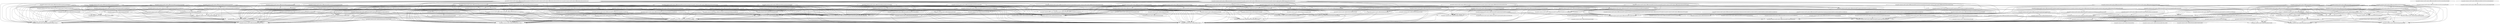 digraph G {
  "org.apache.commons.math3.analysis.differentiation$DerivativeStructure#add(org.apache.commons.math3.analysis.differentiation.DerivativeStructure)" -> "org.apache.commons.math3.analysis.differentiation$DSCompiler#add(double[],int,double[],int,double[],int)";
  "org.apache.commons.math3.analysis.differentiation$DerivativeStructure#add(org.apache.commons.math3.analysis.differentiation.DerivativeStructure)" -> "org.apache.commons.math3.analysis.differentiation$DSCompiler#getSize()";
  "org.apache.commons.math3.analysis.differentiation$DerivativeStructure#add(org.apache.commons.math3.analysis.differentiation.DerivativeStructure)" -> "org.apache.commons.math3.analysis.differentiation$DSCompiler#checkCompatibility(org.apache.commons.math3.analysis.differentiation.DSCompiler)";
  "org.apache.commons.math3.analysis.differentiation$DSCompiler#add(double[],int,double[],int,double[],int)" -> "org.apache.commons.math3.analysis.differentiation$DSCompiler#getSize()";
  "org.apache.commons.math3.analysis.differentiation$DSCompiler#tanh(double[],int,double[],int)" -> "org.apache.commons.math3.util$FastMath$ExpIntTable#<clinit>()";
  "org.apache.commons.math3.analysis.differentiation$DSCompiler#tanh(double[],int,double[],int)" -> "org.apache.commons.math3.util$FastMath#expm1(double,double[])";
  "org.apache.commons.math3.analysis.differentiation$DSCompiler#tanh(double[],int,double[],int)" -> "org.apache.commons.math3.util$FastMath#<clinit>()";
  "org.apache.commons.math3.analysis.differentiation$DSCompiler#tanh(double[],int,double[],int)" -> "org.apache.commons.math3.util$FastMath#tanh(double)";
  "org.apache.commons.math3.analysis.differentiation$DSCompiler#tanh(double[],int,double[],int)" -> "org.apache.commons.math3.util$FastMath#exp(double,double,double[])";
  "org.apache.commons.math3.analysis.differentiation$DSCompiler#tanh(double[],int,double[],int)" -> "org.apache.commons.math3.analysis.differentiation$DSCompiler#compose(double[],int,double[],double[],int)";
  "org.apache.commons.math3.analysis.differentiation$DSCompiler#tanh(double[],int,double[],int)" -> "org.apache.commons.math3.util$FastMath$ExpFracTable#<clinit>()";
  "org.apache.commons.math3.util$FastMath#expm1(double,double[])" -> "org.apache.commons.math3.util$FastMath$ExpIntTable#<clinit>()";
  "org.apache.commons.math3.util$FastMath#expm1(double,double[])" -> "org.apache.commons.math3.util$FastMath#<clinit>()";
  "org.apache.commons.math3.util$FastMath#expm1(double,double[])" -> "org.apache.commons.math3.util$FastMath#exp(double,double,double[])";
  "org.apache.commons.math3.util$FastMath#expm1(double,double[])" -> "org.apache.commons.math3.util$FastMath$ExpFracTable#<clinit>()";
  "org.apache.commons.math3.util$FastMath#tanh(double)" -> "org.apache.commons.math3.util$FastMath$ExpIntTable#<clinit>()";
  "org.apache.commons.math3.util$FastMath#tanh(double)" -> "org.apache.commons.math3.util$FastMath#expm1(double,double[])";
  "org.apache.commons.math3.util$FastMath#tanh(double)" -> "org.apache.commons.math3.util$FastMath#<clinit>()";
  "org.apache.commons.math3.util$FastMath#tanh(double)" -> "org.apache.commons.math3.util$FastMath#exp(double,double,double[])";
  "org.apache.commons.math3.util$FastMath#tanh(double)" -> "org.apache.commons.math3.util$FastMath$ExpFracTable#<clinit>()";
  "org.apache.commons.math3.util$FastMath#exp(double,double,double[])" -> "org.apache.commons.math3.util$FastMath$ExpIntTable#<clinit>()";
  "org.apache.commons.math3.util$FastMath#exp(double,double,double[])" -> "org.apache.commons.math3.util$FastMath#<clinit>()";
  "org.apache.commons.math3.util$FastMath#exp(double,double,double[])" -> "org.apache.commons.math3.util$FastMath$ExpFracTable#<clinit>()";
  "org.apache.commons.math3.util$FastMath#ulp(float)" -> "org.apache.commons.math3.util$FastMath#abs(float)";
  "org.apache.commons.math3.util$FastMath#ulp(float)" -> "org.apache.commons.math3.util$FastMath#<clinit>()";
  "org.apache.commons.math3.analysis.differentiation$DSCompiler#atan(double[],int,double[],int)" -> "org.apache.commons.math3.util$FastMath#atan(double,double,boolean)";
  "org.apache.commons.math3.analysis.differentiation$DSCompiler#atan(double[],int,double[],int)" -> "org.apache.commons.math3.util$FastMath#atan(double)";
  "org.apache.commons.math3.analysis.differentiation$DSCompiler#atan(double[],int,double[],int)" -> "org.apache.commons.math3.util$FastMath#<clinit>()";
  "org.apache.commons.math3.analysis.differentiation$DSCompiler#atan(double[],int,double[],int)" -> "org.apache.commons.math3.util$FastMath#copySign(double,double)";
  "org.apache.commons.math3.analysis.differentiation$DSCompiler#atan(double[],int,double[],int)" -> "org.apache.commons.math3.analysis.differentiation$DSCompiler#compose(double[],int,double[],double[],int)";
  "org.apache.commons.math3.util$FastMath#atan(double,double,boolean)" -> "org.apache.commons.math3.util$FastMath#<clinit>()";
  "org.apache.commons.math3.util$FastMath#atan(double,double,boolean)" -> "org.apache.commons.math3.util$FastMath#copySign(double,double)";
  "org.apache.commons.math3.util$FastMath#atan(double)" -> "org.apache.commons.math3.util$FastMath#atan(double,double,boolean)";
  "org.apache.commons.math3.util$FastMath#atan(double)" -> "org.apache.commons.math3.util$FastMath#<clinit>()";
  "org.apache.commons.math3.util$FastMath#atan(double)" -> "org.apache.commons.math3.util$FastMath#copySign(double,double)";
  "org.apache.commons.math3.analysis.differentiation$DerivativeStructure#sin()" -> "org.apache.commons.math3.util$FastMath$CodyWaite#getK()";
  "org.apache.commons.math3.analysis.differentiation$DerivativeStructure#sin()" -> "org.apache.commons.math3.util$FastMath$CodyWaite#getRemB()";
  "org.apache.commons.math3.analysis.differentiation$DerivativeStructure#sin()" -> "org.apache.commons.math3.util$FastMath#polyCosine(double)";
  "org.apache.commons.math3.analysis.differentiation$DerivativeStructure#sin()" -> "org.apache.commons.math3.util$FastMath#polySine(double)";
  "org.apache.commons.math3.analysis.differentiation$DerivativeStructure#sin()" -> "org.apache.commons.math3.analysis.differentiation$DSCompiler#sin(double[],int,double[],int)";
  "org.apache.commons.math3.analysis.differentiation$DerivativeStructure#sin()" -> "org.apache.commons.math3.util$FastMath#<clinit>()";
  "org.apache.commons.math3.analysis.differentiation$DerivativeStructure#sin()" -> "org.apache.commons.math3.util$FastMath#cos(double)";
  "org.apache.commons.math3.analysis.differentiation$DerivativeStructure#sin()" -> "org.apache.commons.math3.util$FastMath#cosQ(double,double)";
  "org.apache.commons.math3.analysis.differentiation$DerivativeStructure#sin()" -> "org.apache.commons.math3.analysis.differentiation$DSCompiler#compose(double[],int,double[],double[],int)";
  "org.apache.commons.math3.analysis.differentiation$DerivativeStructure#sin()" -> "org.apache.commons.math3.util$FastMath#sin(double)";
  "org.apache.commons.math3.analysis.differentiation$DerivativeStructure#sin()" -> "org.apache.commons.math3.util$FastMath$CodyWaite#getRemA()";
  "org.apache.commons.math3.analysis.differentiation$DerivativeStructure#sin()" -> "org.apache.commons.math3.util$FastMath#reducePayneHanek(double,double[])";
  "org.apache.commons.math3.analysis.differentiation$DerivativeStructure#sin()" -> "org.apache.commons.math3.util$FastMath#sinQ(double,double)";
  "org.apache.commons.math3.analysis.differentiation$DSCompiler#sin(double[],int,double[],int)" -> "org.apache.commons.math3.util$FastMath$CodyWaite#getK()";
  "org.apache.commons.math3.analysis.differentiation$DSCompiler#sin(double[],int,double[],int)" -> "org.apache.commons.math3.util$FastMath$CodyWaite#getRemB()";
  "org.apache.commons.math3.analysis.differentiation$DSCompiler#sin(double[],int,double[],int)" -> "org.apache.commons.math3.util$FastMath#polyCosine(double)";
  "org.apache.commons.math3.analysis.differentiation$DSCompiler#sin(double[],int,double[],int)" -> "org.apache.commons.math3.util$FastMath#polySine(double)";
  "org.apache.commons.math3.analysis.differentiation$DSCompiler#sin(double[],int,double[],int)" -> "org.apache.commons.math3.util$FastMath#<clinit>()";
  "org.apache.commons.math3.analysis.differentiation$DSCompiler#sin(double[],int,double[],int)" -> "org.apache.commons.math3.util$FastMath#cos(double)";
  "org.apache.commons.math3.analysis.differentiation$DSCompiler#sin(double[],int,double[],int)" -> "org.apache.commons.math3.util$FastMath#cosQ(double,double)";
  "org.apache.commons.math3.analysis.differentiation$DSCompiler#sin(double[],int,double[],int)" -> "org.apache.commons.math3.analysis.differentiation$DSCompiler#compose(double[],int,double[],double[],int)";
  "org.apache.commons.math3.analysis.differentiation$DSCompiler#sin(double[],int,double[],int)" -> "org.apache.commons.math3.util$FastMath#sin(double)";
  "org.apache.commons.math3.analysis.differentiation$DSCompiler#sin(double[],int,double[],int)" -> "org.apache.commons.math3.util$FastMath$CodyWaite#getRemA()";
  "org.apache.commons.math3.analysis.differentiation$DSCompiler#sin(double[],int,double[],int)" -> "org.apache.commons.math3.util$FastMath#reducePayneHanek(double,double[])";
  "org.apache.commons.math3.analysis.differentiation$DSCompiler#sin(double[],int,double[],int)" -> "org.apache.commons.math3.util$FastMath#sinQ(double,double)";
  "org.apache.commons.math3.util$FastMath#cos(double)" -> "org.apache.commons.math3.util$FastMath$CodyWaite#getK()";
  "org.apache.commons.math3.util$FastMath#cos(double)" -> "org.apache.commons.math3.util$FastMath$CodyWaite#getRemB()";
  "org.apache.commons.math3.util$FastMath#cos(double)" -> "org.apache.commons.math3.util$FastMath#polyCosine(double)";
  "org.apache.commons.math3.util$FastMath#cos(double)" -> "org.apache.commons.math3.util$FastMath#polySine(double)";
  "org.apache.commons.math3.util$FastMath#cos(double)" -> "org.apache.commons.math3.util$FastMath#<clinit>()";
  "org.apache.commons.math3.util$FastMath#cos(double)" -> "org.apache.commons.math3.util$FastMath#cosQ(double,double)";
  "org.apache.commons.math3.util$FastMath#cos(double)" -> "org.apache.commons.math3.util$FastMath$CodyWaite#getRemA()";
  "org.apache.commons.math3.util$FastMath#cos(double)" -> "org.apache.commons.math3.util$FastMath#reducePayneHanek(double,double[])";
  "org.apache.commons.math3.util$FastMath#cos(double)" -> "org.apache.commons.math3.util$FastMath#sinQ(double,double)";
  "org.apache.commons.math3.util$FastMath#cosQ(double,double)" -> "org.apache.commons.math3.util$FastMath#polyCosine(double)";
  "org.apache.commons.math3.util$FastMath#cosQ(double,double)" -> "org.apache.commons.math3.util$FastMath#polySine(double)";
  "org.apache.commons.math3.util$FastMath#cosQ(double,double)" -> "org.apache.commons.math3.util$FastMath#<clinit>()";
  "org.apache.commons.math3.util$FastMath#cosQ(double,double)" -> "org.apache.commons.math3.util$FastMath#sinQ(double,double)";
  "org.apache.commons.math3.util$FastMath#sin(double)" -> "org.apache.commons.math3.util$FastMath$CodyWaite#getK()";
  "org.apache.commons.math3.util$FastMath#sin(double)" -> "org.apache.commons.math3.util$FastMath$CodyWaite#getRemB()";
  "org.apache.commons.math3.util$FastMath#sin(double)" -> "org.apache.commons.math3.util$FastMath#polyCosine(double)";
  "org.apache.commons.math3.util$FastMath#sin(double)" -> "org.apache.commons.math3.util$FastMath#polySine(double)";
  "org.apache.commons.math3.util$FastMath#sin(double)" -> "org.apache.commons.math3.util$FastMath#<clinit>()";
  "org.apache.commons.math3.util$FastMath#sin(double)" -> "org.apache.commons.math3.util$FastMath#cosQ(double,double)";
  "org.apache.commons.math3.util$FastMath#sin(double)" -> "org.apache.commons.math3.util$FastMath$CodyWaite#getRemA()";
  "org.apache.commons.math3.util$FastMath#sin(double)" -> "org.apache.commons.math3.util$FastMath#reducePayneHanek(double,double[])";
  "org.apache.commons.math3.util$FastMath#sin(double)" -> "org.apache.commons.math3.util$FastMath#sinQ(double,double)";
  "org.apache.commons.math3.util$FastMath#reducePayneHanek(double,double[])" -> "org.apache.commons.math3.util$FastMath#<clinit>()";
  "org.apache.commons.math3.util$FastMath#sinQ(double,double)" -> "org.apache.commons.math3.util$FastMath#polyCosine(double)";
  "org.apache.commons.math3.util$FastMath#sinQ(double,double)" -> "org.apache.commons.math3.util$FastMath#polySine(double)";
  "org.apache.commons.math3.util$FastMath#sinQ(double,double)" -> "org.apache.commons.math3.util$FastMath#<clinit>()";
  "org.apache.commons.math3.util$FastMath#round(float)" -> "org.apache.commons.math3.util$FastMath#floor(double)";
  "org.apache.commons.math3.util$FastMath#round(float)" -> "org.apache.commons.math3.util$FastMath#<clinit>()";
  "org.apache.commons.math3.analysis.differentiation$DSCompiler#asinh(double[],int,double[],int)" -> "org.apache.commons.math3.util$FastMath$lnMant#<clinit>()";
  "org.apache.commons.math3.analysis.differentiation$DSCompiler#asinh(double[],int,double[],int)" -> "org.apache.commons.math3.util$FastMath#log(double)";
  "org.apache.commons.math3.analysis.differentiation$DSCompiler#asinh(double[],int,double[],int)" -> "org.apache.commons.math3.util$FastMath#sqrt(double)";
  "org.apache.commons.math3.analysis.differentiation$DSCompiler#asinh(double[],int,double[],int)" -> "org.apache.commons.math3.util$FastMath#log(double,double[])";
  "org.apache.commons.math3.analysis.differentiation$DSCompiler#asinh(double[],int,double[],int)" -> "org.apache.commons.math3.util$FastMath#<clinit>()";
  "org.apache.commons.math3.analysis.differentiation$DSCompiler#asinh(double[],int,double[],int)" -> "org.apache.commons.math3.util$FastMath#asinh(double)";
  "org.apache.commons.math3.analysis.differentiation$DSCompiler#asinh(double[],int,double[],int)" -> "org.apache.commons.math3.analysis.differentiation$DSCompiler#compose(double[],int,double[],double[],int)";
  "org.apache.commons.math3.util$FastMath#log(double)" -> "org.apache.commons.math3.util$FastMath$lnMant#<clinit>()";
  "org.apache.commons.math3.util$FastMath#log(double)" -> "org.apache.commons.math3.util$FastMath#log(double,double[])";
  "org.apache.commons.math3.util$FastMath#log(double)" -> "org.apache.commons.math3.util$FastMath#<clinit>()";
  "org.apache.commons.math3.util$FastMath#log(double,double[])" -> "org.apache.commons.math3.util$FastMath$lnMant#<clinit>()";
  "org.apache.commons.math3.util$FastMath#log(double,double[])" -> "org.apache.commons.math3.util$FastMath#<clinit>()";
  "org.apache.commons.math3.util$FastMath#asinh(double)" -> "org.apache.commons.math3.util$FastMath$lnMant#<clinit>()";
  "org.apache.commons.math3.util$FastMath#asinh(double)" -> "org.apache.commons.math3.util$FastMath#log(double)";
  "org.apache.commons.math3.util$FastMath#asinh(double)" -> "org.apache.commons.math3.util$FastMath#sqrt(double)";
  "org.apache.commons.math3.util$FastMath#asinh(double)" -> "org.apache.commons.math3.util$FastMath#log(double,double[])";
  "org.apache.commons.math3.util$FastMath#asinh(double)" -> "org.apache.commons.math3.util$FastMath#<clinit>()";
  "org.apache.commons.math3.analysis.differentiation$DerivativeStructure#floor()" -> "org.apache.commons.math3.analysis.differentiation$DSCompiler#getFreeParameters()";
  "org.apache.commons.math3.analysis.differentiation$DerivativeStructure#floor()" -> "org.apache.commons.math3.util$FastMath#floor(double)";
  "org.apache.commons.math3.analysis.differentiation$DerivativeStructure#floor()" -> "org.apache.commons.math3.analysis.differentiation$DSCompiler#getOrder()";
  "org.apache.commons.math3.analysis.differentiation$DerivativeStructure#floor()" -> "org.apache.commons.math3.util$FastMath#<clinit>()";
  "org.apache.commons.math3.analysis.differentiation$DerivativeStructure#writeReplace()" -> "org.apache.commons.math3.analysis.differentiation$DSCompiler#getFreeParameters()";
  "org.apache.commons.math3.analysis.differentiation$DerivativeStructure#writeReplace()" -> "org.apache.commons.math3.analysis.differentiation$DSCompiler#getOrder()";
  "org.apache.commons.math3.analysis.differentiation$DSCompiler#subtract(double[],int,double[],int,double[],int)" -> "org.apache.commons.math3.analysis.differentiation$DSCompiler#getSize()";
  "org.apache.commons.math3.analysis.differentiation$DerivativeStructure#round()" -> "org.apache.commons.math3.util$FastMath#round(double)";
  "org.apache.commons.math3.analysis.differentiation$DerivativeStructure#round()" -> "org.apache.commons.math3.util$FastMath#floor(double)";
  "org.apache.commons.math3.analysis.differentiation$DerivativeStructure#round()" -> "org.apache.commons.math3.util$FastMath#<clinit>()";
  "org.apache.commons.math3.util$FastMath#round(double)" -> "org.apache.commons.math3.util$FastMath#floor(double)";
  "org.apache.commons.math3.util$FastMath#round(double)" -> "org.apache.commons.math3.util$FastMath#<clinit>()";
  "org.apache.commons.math3.analysis.differentiation$DerivativeStructure#atan2(org.apache.commons.math3.analysis.differentiation.DerivativeStructure,org.apache.commons.math3.analysis.differentiation.DerivativeStructure)" -> "org.apache.commons.math3.analysis.differentiation$DSCompiler#atan(double[],int,double[],int)";
  "org.apache.commons.math3.analysis.differentiation$DerivativeStructure#atan2(org.apache.commons.math3.analysis.differentiation.DerivativeStructure,org.apache.commons.math3.analysis.differentiation.DerivativeStructure)" -> "org.apache.commons.math3.analysis.differentiation$DSCompiler#subtract(double[],int,double[],int,double[],int)";
  "org.apache.commons.math3.analysis.differentiation$DerivativeStructure#atan2(org.apache.commons.math3.analysis.differentiation.DerivativeStructure,org.apache.commons.math3.analysis.differentiation.DerivativeStructure)" -> "org.apache.commons.math3.util$FastMath$lnMant#<clinit>()";
  "org.apache.commons.math3.analysis.differentiation$DerivativeStructure#atan2(org.apache.commons.math3.analysis.differentiation.DerivativeStructure,org.apache.commons.math3.analysis.differentiation.DerivativeStructure)" -> "org.apache.commons.math3.analysis.differentiation$DSCompiler#rootN(double[],int,int,double[],int)";
  "org.apache.commons.math3.analysis.differentiation$DerivativeStructure#atan2(org.apache.commons.math3.analysis.differentiation.DerivativeStructure,org.apache.commons.math3.analysis.differentiation.DerivativeStructure)" -> "org.apache.commons.math3.util$FastMath#pow(double,double)";
  "org.apache.commons.math3.analysis.differentiation$DerivativeStructure#atan2(org.apache.commons.math3.analysis.differentiation.DerivativeStructure,org.apache.commons.math3.analysis.differentiation.DerivativeStructure)" -> "org.apache.commons.math3.analysis.differentiation$DSCompiler#pow(double[],int,int,double[],int)";
  "org.apache.commons.math3.analysis.differentiation$DerivativeStructure#atan2(org.apache.commons.math3.analysis.differentiation.DerivativeStructure,org.apache.commons.math3.analysis.differentiation.DerivativeStructure)" -> "org.apache.commons.math3.analysis.differentiation$DSCompiler#atan2(double[],int,double[],int,double[],int)";
  "org.apache.commons.math3.analysis.differentiation$DerivativeStructure#atan2(org.apache.commons.math3.analysis.differentiation.DerivativeStructure,org.apache.commons.math3.analysis.differentiation.DerivativeStructure)" -> "org.apache.commons.math3.util$FastMath#min(int,int)";
  "org.apache.commons.math3.analysis.differentiation$DerivativeStructure#atan2(org.apache.commons.math3.analysis.differentiation.DerivativeStructure,org.apache.commons.math3.analysis.differentiation.DerivativeStructure)" -> "org.apache.commons.math3.analysis.differentiation$DSCompiler#multiply(double[],int,double[],int,double[],int)";
  "org.apache.commons.math3.analysis.differentiation$DerivativeStructure#atan2(org.apache.commons.math3.analysis.differentiation.DerivativeStructure,org.apache.commons.math3.analysis.differentiation.DerivativeStructure)" -> "org.apache.commons.math3.analysis.differentiation$DSCompiler#add(double[],int,double[],int,double[],int)";
  "org.apache.commons.math3.analysis.differentiation$DerivativeStructure#atan2(org.apache.commons.math3.analysis.differentiation.DerivativeStructure,org.apache.commons.math3.analysis.differentiation.DerivativeStructure)" -> "org.apache.commons.math3.util$FastMath#sqrt(double)";
  "org.apache.commons.math3.analysis.differentiation$DerivativeStructure#atan2(org.apache.commons.math3.analysis.differentiation.DerivativeStructure,org.apache.commons.math3.analysis.differentiation.DerivativeStructure)" -> "org.apache.commons.math3.util$FastMath#log(double,double[])";
  "org.apache.commons.math3.analysis.differentiation$DerivativeStructure#atan2(org.apache.commons.math3.analysis.differentiation.DerivativeStructure,org.apache.commons.math3.analysis.differentiation.DerivativeStructure)" -> "org.apache.commons.math3.util$FastMath#atan(double,double,boolean)";
  "org.apache.commons.math3.analysis.differentiation$DerivativeStructure#atan2(org.apache.commons.math3.analysis.differentiation.DerivativeStructure,org.apache.commons.math3.analysis.differentiation.DerivativeStructure)" -> "org.apache.commons.math3.util$FastMath$ExpIntTable#<clinit>()";
  "org.apache.commons.math3.analysis.differentiation$DerivativeStructure#atan2(org.apache.commons.math3.analysis.differentiation.DerivativeStructure,org.apache.commons.math3.analysis.differentiation.DerivativeStructure)" -> "org.apache.commons.math3.util$FastMath#atan(double)";
  "org.apache.commons.math3.analysis.differentiation$DerivativeStructure#atan2(org.apache.commons.math3.analysis.differentiation.DerivativeStructure,org.apache.commons.math3.analysis.differentiation.DerivativeStructure)" -> "org.apache.commons.math3.util$FastMath#<clinit>()";
  "org.apache.commons.math3.analysis.differentiation$DerivativeStructure#atan2(org.apache.commons.math3.analysis.differentiation.DerivativeStructure,org.apache.commons.math3.analysis.differentiation.DerivativeStructure)" -> "org.apache.commons.math3.util$FastMath#copySign(double,double)";
  "org.apache.commons.math3.analysis.differentiation$DerivativeStructure#atan2(org.apache.commons.math3.analysis.differentiation.DerivativeStructure,org.apache.commons.math3.analysis.differentiation.DerivativeStructure)" -> "org.apache.commons.math3.util$FastMath#pow(double,int)";
  "org.apache.commons.math3.analysis.differentiation$DerivativeStructure#atan2(org.apache.commons.math3.analysis.differentiation.DerivativeStructure,org.apache.commons.math3.analysis.differentiation.DerivativeStructure)" -> "org.apache.commons.math3.analysis.differentiation$DSCompiler#getSize()";
  "org.apache.commons.math3.analysis.differentiation$DerivativeStructure#atan2(org.apache.commons.math3.analysis.differentiation.DerivativeStructure,org.apache.commons.math3.analysis.differentiation.DerivativeStructure)" -> "org.apache.commons.math3.util$FastMath#cbrt(double)";
  "org.apache.commons.math3.analysis.differentiation$DerivativeStructure#atan2(org.apache.commons.math3.analysis.differentiation.DerivativeStructure,org.apache.commons.math3.analysis.differentiation.DerivativeStructure)" -> "org.apache.commons.math3.util$FastMath#exp(double,double,double[])";
  "org.apache.commons.math3.analysis.differentiation$DerivativeStructure#atan2(org.apache.commons.math3.analysis.differentiation.DerivativeStructure,org.apache.commons.math3.analysis.differentiation.DerivativeStructure)" -> "org.apache.commons.math3.analysis.differentiation$DSCompiler#compose(double[],int,double[],double[],int)";
  "org.apache.commons.math3.analysis.differentiation$DerivativeStructure#atan2(org.apache.commons.math3.analysis.differentiation.DerivativeStructure,org.apache.commons.math3.analysis.differentiation.DerivativeStructure)" -> "org.apache.commons.math3.analysis.differentiation$DSCompiler#checkCompatibility(org.apache.commons.math3.analysis.differentiation.DSCompiler)";
  "org.apache.commons.math3.analysis.differentiation$DerivativeStructure#atan2(org.apache.commons.math3.analysis.differentiation.DerivativeStructure,org.apache.commons.math3.analysis.differentiation.DerivativeStructure)" -> "org.apache.commons.math3.analysis.differentiation$DSCompiler#divide(double[],int,double[],int,double[],int)";
  "org.apache.commons.math3.analysis.differentiation$DerivativeStructure#atan2(org.apache.commons.math3.analysis.differentiation.DerivativeStructure,org.apache.commons.math3.analysis.differentiation.DerivativeStructure)" -> "org.apache.commons.math3.util$FastMath$ExpFracTable#<clinit>()";
  "org.apache.commons.math3.analysis.differentiation$DSCompiler#rootN(double[],int,int,double[],int)" -> "org.apache.commons.math3.util$FastMath$lnMant#<clinit>()";
  "org.apache.commons.math3.analysis.differentiation$DSCompiler#rootN(double[],int,int,double[],int)" -> "org.apache.commons.math3.util$FastMath#pow(double,double)";
  "org.apache.commons.math3.analysis.differentiation$DSCompiler#rootN(double[],int,int,double[],int)" -> "org.apache.commons.math3.util$FastMath#sqrt(double)";
  "org.apache.commons.math3.analysis.differentiation$DSCompiler#rootN(double[],int,int,double[],int)" -> "org.apache.commons.math3.util$FastMath#log(double,double[])";
  "org.apache.commons.math3.analysis.differentiation$DSCompiler#rootN(double[],int,int,double[],int)" -> "org.apache.commons.math3.util$FastMath$ExpIntTable#<clinit>()";
  "org.apache.commons.math3.analysis.differentiation$DSCompiler#rootN(double[],int,int,double[],int)" -> "org.apache.commons.math3.util$FastMath#<clinit>()";
  "org.apache.commons.math3.analysis.differentiation$DSCompiler#rootN(double[],int,int,double[],int)" -> "org.apache.commons.math3.util$FastMath#pow(double,int)";
  "org.apache.commons.math3.analysis.differentiation$DSCompiler#rootN(double[],int,int,double[],int)" -> "org.apache.commons.math3.util$FastMath#cbrt(double)";
  "org.apache.commons.math3.analysis.differentiation$DSCompiler#rootN(double[],int,int,double[],int)" -> "org.apache.commons.math3.util$FastMath#exp(double,double,double[])";
  "org.apache.commons.math3.analysis.differentiation$DSCompiler#rootN(double[],int,int,double[],int)" -> "org.apache.commons.math3.analysis.differentiation$DSCompiler#compose(double[],int,double[],double[],int)";
  "org.apache.commons.math3.analysis.differentiation$DSCompiler#rootN(double[],int,int,double[],int)" -> "org.apache.commons.math3.util$FastMath$ExpFracTable#<clinit>()";
  "org.apache.commons.math3.util$FastMath#pow(double,double)" -> "org.apache.commons.math3.util$FastMath$lnMant#<clinit>()";
  "org.apache.commons.math3.util$FastMath#pow(double,double)" -> "org.apache.commons.math3.util$FastMath#log(double,double[])";
  "org.apache.commons.math3.util$FastMath#pow(double,double)" -> "org.apache.commons.math3.util$FastMath$ExpIntTable#<clinit>()";
  "org.apache.commons.math3.util$FastMath#pow(double,double)" -> "org.apache.commons.math3.util$FastMath#<clinit>()";
  "org.apache.commons.math3.util$FastMath#pow(double,double)" -> "org.apache.commons.math3.util$FastMath#exp(double,double,double[])";
  "org.apache.commons.math3.util$FastMath#pow(double,double)" -> "org.apache.commons.math3.util$FastMath$ExpFracTable#<clinit>()";
  "org.apache.commons.math3.analysis.differentiation$DSCompiler#pow(double[],int,int,double[],int)" -> "org.apache.commons.math3.util$FastMath#min(int,int)";
  "org.apache.commons.math3.analysis.differentiation$DSCompiler#pow(double[],int,int,double[],int)" -> "org.apache.commons.math3.util$FastMath#<clinit>()";
  "org.apache.commons.math3.analysis.differentiation$DSCompiler#pow(double[],int,int,double[],int)" -> "org.apache.commons.math3.util$FastMath#pow(double,int)";
  "org.apache.commons.math3.analysis.differentiation$DSCompiler#pow(double[],int,int,double[],int)" -> "org.apache.commons.math3.analysis.differentiation$DSCompiler#getSize()";
  "org.apache.commons.math3.analysis.differentiation$DSCompiler#pow(double[],int,int,double[],int)" -> "org.apache.commons.math3.analysis.differentiation$DSCompiler#compose(double[],int,double[],double[],int)";
  "org.apache.commons.math3.analysis.differentiation$DSCompiler#atan2(double[],int,double[],int,double[],int)" -> "org.apache.commons.math3.analysis.differentiation$DSCompiler#atan(double[],int,double[],int)";
  "org.apache.commons.math3.analysis.differentiation$DSCompiler#atan2(double[],int,double[],int,double[],int)" -> "org.apache.commons.math3.analysis.differentiation$DSCompiler#subtract(double[],int,double[],int,double[],int)";
  "org.apache.commons.math3.analysis.differentiation$DSCompiler#atan2(double[],int,double[],int,double[],int)" -> "org.apache.commons.math3.util$FastMath$lnMant#<clinit>()";
  "org.apache.commons.math3.analysis.differentiation$DSCompiler#atan2(double[],int,double[],int,double[],int)" -> "org.apache.commons.math3.analysis.differentiation$DSCompiler#rootN(double[],int,int,double[],int)";
  "org.apache.commons.math3.analysis.differentiation$DSCompiler#atan2(double[],int,double[],int,double[],int)" -> "org.apache.commons.math3.util$FastMath#pow(double,double)";
  "org.apache.commons.math3.analysis.differentiation$DSCompiler#atan2(double[],int,double[],int,double[],int)" -> "org.apache.commons.math3.analysis.differentiation$DSCompiler#pow(double[],int,int,double[],int)";
  "org.apache.commons.math3.analysis.differentiation$DSCompiler#atan2(double[],int,double[],int,double[],int)" -> "org.apache.commons.math3.util$FastMath#min(int,int)";
  "org.apache.commons.math3.analysis.differentiation$DSCompiler#atan2(double[],int,double[],int,double[],int)" -> "org.apache.commons.math3.analysis.differentiation$DSCompiler#multiply(double[],int,double[],int,double[],int)";
  "org.apache.commons.math3.analysis.differentiation$DSCompiler#atan2(double[],int,double[],int,double[],int)" -> "org.apache.commons.math3.analysis.differentiation$DSCompiler#add(double[],int,double[],int,double[],int)";
  "org.apache.commons.math3.analysis.differentiation$DSCompiler#atan2(double[],int,double[],int,double[],int)" -> "org.apache.commons.math3.util$FastMath#sqrt(double)";
  "org.apache.commons.math3.analysis.differentiation$DSCompiler#atan2(double[],int,double[],int,double[],int)" -> "org.apache.commons.math3.util$FastMath#log(double,double[])";
  "org.apache.commons.math3.analysis.differentiation$DSCompiler#atan2(double[],int,double[],int,double[],int)" -> "org.apache.commons.math3.util$FastMath#atan(double,double,boolean)";
  "org.apache.commons.math3.analysis.differentiation$DSCompiler#atan2(double[],int,double[],int,double[],int)" -> "org.apache.commons.math3.util$FastMath$ExpIntTable#<clinit>()";
  "org.apache.commons.math3.analysis.differentiation$DSCompiler#atan2(double[],int,double[],int,double[],int)" -> "org.apache.commons.math3.util$FastMath#atan(double)";
  "org.apache.commons.math3.analysis.differentiation$DSCompiler#atan2(double[],int,double[],int,double[],int)" -> "org.apache.commons.math3.util$FastMath#<clinit>()";
  "org.apache.commons.math3.analysis.differentiation$DSCompiler#atan2(double[],int,double[],int,double[],int)" -> "org.apache.commons.math3.util$FastMath#copySign(double,double)";
  "org.apache.commons.math3.analysis.differentiation$DSCompiler#atan2(double[],int,double[],int,double[],int)" -> "org.apache.commons.math3.util$FastMath#pow(double,int)";
  "org.apache.commons.math3.analysis.differentiation$DSCompiler#atan2(double[],int,double[],int,double[],int)" -> "org.apache.commons.math3.analysis.differentiation$DSCompiler#getSize()";
  "org.apache.commons.math3.analysis.differentiation$DSCompiler#atan2(double[],int,double[],int,double[],int)" -> "org.apache.commons.math3.util$FastMath#cbrt(double)";
  "org.apache.commons.math3.analysis.differentiation$DSCompiler#atan2(double[],int,double[],int,double[],int)" -> "org.apache.commons.math3.util$FastMath#exp(double,double,double[])";
  "org.apache.commons.math3.analysis.differentiation$DSCompiler#atan2(double[],int,double[],int,double[],int)" -> "org.apache.commons.math3.analysis.differentiation$DSCompiler#compose(double[],int,double[],double[],int)";
  "org.apache.commons.math3.analysis.differentiation$DSCompiler#atan2(double[],int,double[],int,double[],int)" -> "org.apache.commons.math3.analysis.differentiation$DSCompiler#divide(double[],int,double[],int,double[],int)";
  "org.apache.commons.math3.analysis.differentiation$DSCompiler#atan2(double[],int,double[],int,double[],int)" -> "org.apache.commons.math3.util$FastMath$ExpFracTable#<clinit>()";
  "org.apache.commons.math3.util$FastMath#cbrt(double)" -> "org.apache.commons.math3.util$FastMath#<clinit>()";
  "org.apache.commons.math3.analysis.differentiation$DSCompiler#divide(double[],int,double[],int,double[],int)" -> "org.apache.commons.math3.analysis.differentiation$DSCompiler#pow(double[],int,int,double[],int)";
  "org.apache.commons.math3.analysis.differentiation$DSCompiler#divide(double[],int,double[],int,double[],int)" -> "org.apache.commons.math3.util$FastMath#min(int,int)";
  "org.apache.commons.math3.analysis.differentiation$DSCompiler#divide(double[],int,double[],int,double[],int)" -> "org.apache.commons.math3.analysis.differentiation$DSCompiler#multiply(double[],int,double[],int,double[],int)";
  "org.apache.commons.math3.analysis.differentiation$DSCompiler#divide(double[],int,double[],int,double[],int)" -> "org.apache.commons.math3.util$FastMath#<clinit>()";
  "org.apache.commons.math3.analysis.differentiation$DSCompiler#divide(double[],int,double[],int,double[],int)" -> "org.apache.commons.math3.util$FastMath#pow(double,int)";
  "org.apache.commons.math3.analysis.differentiation$DSCompiler#divide(double[],int,double[],int,double[],int)" -> "org.apache.commons.math3.analysis.differentiation$DSCompiler#getSize()";
  "org.apache.commons.math3.analysis.differentiation$DSCompiler#divide(double[],int,double[],int,double[],int)" -> "org.apache.commons.math3.analysis.differentiation$DSCompiler#compose(double[],int,double[],double[],int)";
  "org.apache.commons.math3.analysis.differentiation$DerivativeStructure#getOrder()" -> "org.apache.commons.math3.analysis.differentiation$DSCompiler#getOrder()";
  "org.apache.commons.math3.analysis.differentiation$DSCompiler#acosh(double[],int,double[],int)" -> "org.apache.commons.math3.util$FastMath$lnMant#<clinit>()";
  "org.apache.commons.math3.analysis.differentiation$DSCompiler#acosh(double[],int,double[],int)" -> "org.apache.commons.math3.util$FastMath#log(double)";
  "org.apache.commons.math3.analysis.differentiation$DSCompiler#acosh(double[],int,double[],int)" -> "org.apache.commons.math3.util$FastMath#sqrt(double)";
  "org.apache.commons.math3.analysis.differentiation$DSCompiler#acosh(double[],int,double[],int)" -> "org.apache.commons.math3.util$FastMath#log(double,double[])";
  "org.apache.commons.math3.analysis.differentiation$DSCompiler#acosh(double[],int,double[],int)" -> "org.apache.commons.math3.util$FastMath#<clinit>()";
  "org.apache.commons.math3.analysis.differentiation$DSCompiler#acosh(double[],int,double[],int)" -> "org.apache.commons.math3.util$FastMath#acosh(double)";
  "org.apache.commons.math3.analysis.differentiation$DSCompiler#acosh(double[],int,double[],int)" -> "org.apache.commons.math3.analysis.differentiation$DSCompiler#compose(double[],int,double[],double[],int)";
  "org.apache.commons.math3.util$FastMath#acosh(double)" -> "org.apache.commons.math3.util$FastMath$lnMant#<clinit>()";
  "org.apache.commons.math3.util$FastMath#acosh(double)" -> "org.apache.commons.math3.util$FastMath#log(double)";
  "org.apache.commons.math3.util$FastMath#acosh(double)" -> "org.apache.commons.math3.util$FastMath#sqrt(double)";
  "org.apache.commons.math3.util$FastMath#acosh(double)" -> "org.apache.commons.math3.util$FastMath#log(double,double[])";
  "org.apache.commons.math3.util$FastMath#acosh(double)" -> "org.apache.commons.math3.util$FastMath#<clinit>()";
  "org.apache.commons.math3.analysis.differentiation$DerivativeStructure#getExponent()" -> "org.apache.commons.math3.util$FastMath#getExponent(double)";
  "org.apache.commons.math3.analysis.differentiation$DerivativeStructure#getExponent()" -> "org.apache.commons.math3.util$FastMath#<clinit>()";
  "org.apache.commons.math3.analysis.differentiation$DerivativeStructure#cos()" -> "org.apache.commons.math3.util$FastMath$CodyWaite#getK()";
  "org.apache.commons.math3.analysis.differentiation$DerivativeStructure#cos()" -> "org.apache.commons.math3.util$FastMath$CodyWaite#getRemB()";
  "org.apache.commons.math3.analysis.differentiation$DerivativeStructure#cos()" -> "org.apache.commons.math3.util$FastMath#polyCosine(double)";
  "org.apache.commons.math3.analysis.differentiation$DerivativeStructure#cos()" -> "org.apache.commons.math3.analysis.differentiation$DSCompiler#cos(double[],int,double[],int)";
  "org.apache.commons.math3.analysis.differentiation$DerivativeStructure#cos()" -> "org.apache.commons.math3.util$FastMath#polySine(double)";
  "org.apache.commons.math3.analysis.differentiation$DerivativeStructure#cos()" -> "org.apache.commons.math3.util$FastMath#<clinit>()";
  "org.apache.commons.math3.analysis.differentiation$DerivativeStructure#cos()" -> "org.apache.commons.math3.util$FastMath#cos(double)";
  "org.apache.commons.math3.analysis.differentiation$DerivativeStructure#cos()" -> "org.apache.commons.math3.util$FastMath#cosQ(double,double)";
  "org.apache.commons.math3.analysis.differentiation$DerivativeStructure#cos()" -> "org.apache.commons.math3.analysis.differentiation$DSCompiler#compose(double[],int,double[],double[],int)";
  "org.apache.commons.math3.analysis.differentiation$DerivativeStructure#cos()" -> "org.apache.commons.math3.util$FastMath#sin(double)";
  "org.apache.commons.math3.analysis.differentiation$DerivativeStructure#cos()" -> "org.apache.commons.math3.util$FastMath$CodyWaite#getRemA()";
  "org.apache.commons.math3.analysis.differentiation$DerivativeStructure#cos()" -> "org.apache.commons.math3.util$FastMath#reducePayneHanek(double,double[])";
  "org.apache.commons.math3.analysis.differentiation$DerivativeStructure#cos()" -> "org.apache.commons.math3.util$FastMath#sinQ(double,double)";
  "org.apache.commons.math3.analysis.differentiation$DSCompiler#cos(double[],int,double[],int)" -> "org.apache.commons.math3.util$FastMath$CodyWaite#getK()";
  "org.apache.commons.math3.analysis.differentiation$DSCompiler#cos(double[],int,double[],int)" -> "org.apache.commons.math3.util$FastMath$CodyWaite#getRemB()";
  "org.apache.commons.math3.analysis.differentiation$DSCompiler#cos(double[],int,double[],int)" -> "org.apache.commons.math3.util$FastMath#polyCosine(double)";
  "org.apache.commons.math3.analysis.differentiation$DSCompiler#cos(double[],int,double[],int)" -> "org.apache.commons.math3.util$FastMath#polySine(double)";
  "org.apache.commons.math3.analysis.differentiation$DSCompiler#cos(double[],int,double[],int)" -> "org.apache.commons.math3.util$FastMath#<clinit>()";
  "org.apache.commons.math3.analysis.differentiation$DSCompiler#cos(double[],int,double[],int)" -> "org.apache.commons.math3.util$FastMath#cos(double)";
  "org.apache.commons.math3.analysis.differentiation$DSCompiler#cos(double[],int,double[],int)" -> "org.apache.commons.math3.util$FastMath#cosQ(double,double)";
  "org.apache.commons.math3.analysis.differentiation$DSCompiler#cos(double[],int,double[],int)" -> "org.apache.commons.math3.analysis.differentiation$DSCompiler#compose(double[],int,double[],double[],int)";
  "org.apache.commons.math3.analysis.differentiation$DSCompiler#cos(double[],int,double[],int)" -> "org.apache.commons.math3.util$FastMath#sin(double)";
  "org.apache.commons.math3.analysis.differentiation$DSCompiler#cos(double[],int,double[],int)" -> "org.apache.commons.math3.util$FastMath$CodyWaite#getRemA()";
  "org.apache.commons.math3.analysis.differentiation$DSCompiler#cos(double[],int,double[],int)" -> "org.apache.commons.math3.util$FastMath#reducePayneHanek(double,double[])";
  "org.apache.commons.math3.analysis.differentiation$DSCompiler#cos(double[],int,double[],int)" -> "org.apache.commons.math3.util$FastMath#sinQ(double,double)";
  "org.apache.commons.math3.analysis.differentiation$DerivativeStructure#sqrt()" -> "org.apache.commons.math3.util$FastMath$lnMant#<clinit>()";
  "org.apache.commons.math3.analysis.differentiation$DerivativeStructure#sqrt()" -> "org.apache.commons.math3.analysis.differentiation$DSCompiler#rootN(double[],int,int,double[],int)";
  "org.apache.commons.math3.analysis.differentiation$DerivativeStructure#sqrt()" -> "org.apache.commons.math3.util$FastMath#pow(double,double)";
  "org.apache.commons.math3.analysis.differentiation$DerivativeStructure#sqrt()" -> "org.apache.commons.math3.util$FastMath#sqrt(double)";
  "org.apache.commons.math3.analysis.differentiation$DerivativeStructure#sqrt()" -> "org.apache.commons.math3.util$FastMath#log(double,double[])";
  "org.apache.commons.math3.analysis.differentiation$DerivativeStructure#sqrt()" -> "org.apache.commons.math3.util$FastMath$ExpIntTable#<clinit>()";
  "org.apache.commons.math3.analysis.differentiation$DerivativeStructure#sqrt()" -> "org.apache.commons.math3.util$FastMath#<clinit>()";
  "org.apache.commons.math3.analysis.differentiation$DerivativeStructure#sqrt()" -> "org.apache.commons.math3.util$FastMath#pow(double,int)";
  "org.apache.commons.math3.analysis.differentiation$DerivativeStructure#sqrt()" -> "org.apache.commons.math3.util$FastMath#cbrt(double)";
  "org.apache.commons.math3.analysis.differentiation$DerivativeStructure#sqrt()" -> "org.apache.commons.math3.util$FastMath#exp(double,double,double[])";
  "org.apache.commons.math3.analysis.differentiation$DerivativeStructure#sqrt()" -> "org.apache.commons.math3.analysis.differentiation$DSCompiler#compose(double[],int,double[],double[],int)";
  "org.apache.commons.math3.analysis.differentiation$DerivativeStructure#sqrt()" -> "org.apache.commons.math3.analysis.differentiation$DerivativeStructure#rootN(int)";
  "org.apache.commons.math3.analysis.differentiation$DerivativeStructure#sqrt()" -> "org.apache.commons.math3.util$FastMath$ExpFracTable#<clinit>()";
  "org.apache.commons.math3.analysis.differentiation$DerivativeStructure#rootN(int)" -> "org.apache.commons.math3.util$FastMath$lnMant#<clinit>()";
  "org.apache.commons.math3.analysis.differentiation$DerivativeStructure#rootN(int)" -> "org.apache.commons.math3.analysis.differentiation$DSCompiler#rootN(double[],int,int,double[],int)";
  "org.apache.commons.math3.analysis.differentiation$DerivativeStructure#rootN(int)" -> "org.apache.commons.math3.util$FastMath#pow(double,double)";
  "org.apache.commons.math3.analysis.differentiation$DerivativeStructure#rootN(int)" -> "org.apache.commons.math3.util$FastMath#sqrt(double)";
  "org.apache.commons.math3.analysis.differentiation$DerivativeStructure#rootN(int)" -> "org.apache.commons.math3.util$FastMath#log(double,double[])";
  "org.apache.commons.math3.analysis.differentiation$DerivativeStructure#rootN(int)" -> "org.apache.commons.math3.util$FastMath$ExpIntTable#<clinit>()";
  "org.apache.commons.math3.analysis.differentiation$DerivativeStructure#rootN(int)" -> "org.apache.commons.math3.util$FastMath#<clinit>()";
  "org.apache.commons.math3.analysis.differentiation$DerivativeStructure#rootN(int)" -> "org.apache.commons.math3.util$FastMath#pow(double,int)";
  "org.apache.commons.math3.analysis.differentiation$DerivativeStructure#rootN(int)" -> "org.apache.commons.math3.util$FastMath#cbrt(double)";
  "org.apache.commons.math3.analysis.differentiation$DerivativeStructure#rootN(int)" -> "org.apache.commons.math3.util$FastMath#exp(double,double,double[])";
  "org.apache.commons.math3.analysis.differentiation$DerivativeStructure#rootN(int)" -> "org.apache.commons.math3.analysis.differentiation$DSCompiler#compose(double[],int,double[],double[],int)";
  "org.apache.commons.math3.analysis.differentiation$DerivativeStructure#rootN(int)" -> "org.apache.commons.math3.util$FastMath$ExpFracTable#<clinit>()";
  "org.apache.commons.math3.analysis.differentiation$DSCompiler#acos(double[],int,double[],int)" -> "org.apache.commons.math3.util$FastMath#doubleHighPart(double)";
  "org.apache.commons.math3.analysis.differentiation$DSCompiler#acos(double[],int,double[],int)" -> "org.apache.commons.math3.util$FastMath#sqrt(double)";
  "org.apache.commons.math3.analysis.differentiation$DSCompiler#acos(double[],int,double[],int)" -> "org.apache.commons.math3.util$FastMath#atan(double,double,boolean)";
  "org.apache.commons.math3.analysis.differentiation$DSCompiler#acos(double[],int,double[],int)" -> "org.apache.commons.math3.util$FastMath#<clinit>()";
  "org.apache.commons.math3.analysis.differentiation$DSCompiler#acos(double[],int,double[],int)" -> "org.apache.commons.math3.util$FastMath#copySign(double,double)";
  "org.apache.commons.math3.analysis.differentiation$DSCompiler#acos(double[],int,double[],int)" -> "org.apache.commons.math3.util$FastMath#acos(double)";
  "org.apache.commons.math3.analysis.differentiation$DSCompiler#acos(double[],int,double[],int)" -> "org.apache.commons.math3.analysis.differentiation$DSCompiler#compose(double[],int,double[],double[],int)";
  "org.apache.commons.math3.util$FastMath#acos(double)" -> "org.apache.commons.math3.util$FastMath#doubleHighPart(double)";
  "org.apache.commons.math3.util$FastMath#acos(double)" -> "org.apache.commons.math3.util$FastMath#sqrt(double)";
  "org.apache.commons.math3.util$FastMath#acos(double)" -> "org.apache.commons.math3.util$FastMath#atan(double,double,boolean)";
  "org.apache.commons.math3.util$FastMath#acos(double)" -> "org.apache.commons.math3.util$FastMath#<clinit>()";
  "org.apache.commons.math3.util$FastMath#acos(double)" -> "org.apache.commons.math3.util$FastMath#copySign(double,double)";
  "org.apache.commons.math3.util$FastMath#sinh(double)" -> "org.apache.commons.math3.util$FastMath#exp(double)";
  "org.apache.commons.math3.util$FastMath#sinh(double)" -> "org.apache.commons.math3.util$FastMath$ExpIntTable#<clinit>()";
  "org.apache.commons.math3.util$FastMath#sinh(double)" -> "org.apache.commons.math3.util$FastMath#expm1(double,double[])";
  "org.apache.commons.math3.util$FastMath#sinh(double)" -> "org.apache.commons.math3.util$FastMath#<clinit>()";
  "org.apache.commons.math3.util$FastMath#sinh(double)" -> "org.apache.commons.math3.util$FastMath#exp(double,double,double[])";
  "org.apache.commons.math3.util$FastMath#sinh(double)" -> "org.apache.commons.math3.util$FastMath$ExpFracTable#<clinit>()";
  "org.apache.commons.math3.util$FastMath#exp(double)" -> "org.apache.commons.math3.util$FastMath$ExpIntTable#<clinit>()";
  "org.apache.commons.math3.util$FastMath#exp(double)" -> "org.apache.commons.math3.util$FastMath#<clinit>()";
  "org.apache.commons.math3.util$FastMath#exp(double)" -> "org.apache.commons.math3.util$FastMath#exp(double,double,double[])";
  "org.apache.commons.math3.util$FastMath#exp(double)" -> "org.apache.commons.math3.util$FastMath$ExpFracTable#<clinit>()";
  "org.apache.commons.math3.analysis.differentiation$DSCompiler#convertIndex(int,int,int[][],int,int,int[][])" -> "org.apache.commons.math3.util$FastMath#min(int,int)";
  "org.apache.commons.math3.analysis.differentiation$DSCompiler#convertIndex(int,int,int[][],int,int,int[][])" -> "org.apache.commons.math3.analysis.differentiation$DSCompiler#getPartialDerivativeIndex(int,int,int[][],int[])";
  "org.apache.commons.math3.analysis.differentiation$DSCompiler#convertIndex(int,int,int[][],int,int,int[][])" -> "org.apache.commons.math3.util$FastMath#<clinit>()";
  "org.apache.commons.math3.analysis.differentiation$DSCompiler#convertIndex(int,int,int[][],int,int,int[][])" -> "org.apache.commons.math3.analysis.differentiation$DSCompiler#<clinit>()";
  "org.apache.commons.math3.analysis.differentiation$DerivativeStructure#taylor(double[])" -> "org.apache.commons.math3.analysis.differentiation$DSCompiler#getPartialDerivativeOrders(int)";
  "org.apache.commons.math3.analysis.differentiation$DerivativeStructure#taylor(double[])" -> "org.apache.commons.math3.util$FastMath#<clinit>()";
  "org.apache.commons.math3.analysis.differentiation$DerivativeStructure#taylor(double[])" -> "org.apache.commons.math3.util$FastMath#pow(double,int)";
  "org.apache.commons.math3.analysis.differentiation$DerivativeStructure#taylor(double[])" -> "org.apache.commons.math3.analysis.differentiation$DSCompiler#getSize()";
  "org.apache.commons.math3.analysis.differentiation$DerivativeStructure#taylor(double[])" -> "org.apache.commons.math3.analysis.differentiation$DSCompiler#taylor(double[],int,double[])";
  "org.apache.commons.math3.analysis.differentiation$DSCompiler#taylor(double[],int,double[])" -> "org.apache.commons.math3.analysis.differentiation$DSCompiler#getPartialDerivativeOrders(int)";
  "org.apache.commons.math3.analysis.differentiation$DSCompiler#taylor(double[],int,double[])" -> "org.apache.commons.math3.util$FastMath#<clinit>()";
  "org.apache.commons.math3.analysis.differentiation$DSCompiler#taylor(double[],int,double[])" -> "org.apache.commons.math3.util$FastMath#pow(double,int)";
  "org.apache.commons.math3.analysis.differentiation$DSCompiler#taylor(double[],int,double[])" -> "org.apache.commons.math3.analysis.differentiation$DSCompiler#getSize()";
  "org.apache.commons.math3.analysis.differentiation$DerivativeStructure#atan()" -> "org.apache.commons.math3.analysis.differentiation$DSCompiler#atan(double[],int,double[],int)";
  "org.apache.commons.math3.analysis.differentiation$DerivativeStructure#atan()" -> "org.apache.commons.math3.util$FastMath#atan(double,double,boolean)";
  "org.apache.commons.math3.analysis.differentiation$DerivativeStructure#atan()" -> "org.apache.commons.math3.util$FastMath#atan(double)";
  "org.apache.commons.math3.analysis.differentiation$DerivativeStructure#atan()" -> "org.apache.commons.math3.util$FastMath#<clinit>()";
  "org.apache.commons.math3.analysis.differentiation$DerivativeStructure#atan()" -> "org.apache.commons.math3.util$FastMath#copySign(double,double)";
  "org.apache.commons.math3.analysis.differentiation$DerivativeStructure#atan()" -> "org.apache.commons.math3.analysis.differentiation$DSCompiler#compose(double[],int,double[],double[],int)";
  "org.apache.commons.math3.analysis.differentiation$DerivativeStructure#hypot(org.apache.commons.math3.analysis.differentiation.DerivativeStructure,org.apache.commons.math3.analysis.differentiation.DerivativeStructure)" -> "org.apache.commons.math3.analysis.differentiation$DerivativeStructure#add(org.apache.commons.math3.analysis.differentiation.DerivativeStructure)";
  "org.apache.commons.math3.analysis.differentiation$DerivativeStructure#hypot(org.apache.commons.math3.analysis.differentiation.DerivativeStructure,org.apache.commons.math3.analysis.differentiation.DerivativeStructure)" -> "org.apache.commons.math3.util$FastMath$lnMant#<clinit>()";
  "org.apache.commons.math3.analysis.differentiation$DerivativeStructure#hypot(org.apache.commons.math3.analysis.differentiation.DerivativeStructure,org.apache.commons.math3.analysis.differentiation.DerivativeStructure)" -> "org.apache.commons.math3.analysis.differentiation$DSCompiler#rootN(double[],int,int,double[],int)";
  "org.apache.commons.math3.analysis.differentiation$DerivativeStructure#hypot(org.apache.commons.math3.analysis.differentiation.DerivativeStructure,org.apache.commons.math3.analysis.differentiation.DerivativeStructure)" -> "org.apache.commons.math3.analysis.differentiation$DerivativeStructure#getExponent()";
  "org.apache.commons.math3.analysis.differentiation$DerivativeStructure#hypot(org.apache.commons.math3.analysis.differentiation.DerivativeStructure,org.apache.commons.math3.analysis.differentiation.DerivativeStructure)" -> "org.apache.commons.math3.analysis.differentiation$DerivativeStructure#sqrt()";
  "org.apache.commons.math3.analysis.differentiation$DerivativeStructure#hypot(org.apache.commons.math3.analysis.differentiation.DerivativeStructure,org.apache.commons.math3.analysis.differentiation.DerivativeStructure)" -> "org.apache.commons.math3.util$FastMath#pow(double,double)";
  "org.apache.commons.math3.analysis.differentiation$DerivativeStructure#hypot(org.apache.commons.math3.analysis.differentiation.DerivativeStructure,org.apache.commons.math3.analysis.differentiation.DerivativeStructure)" -> "org.apache.commons.math3.analysis.differentiation$DerivativeStructure#abs()";
  "org.apache.commons.math3.analysis.differentiation$DerivativeStructure#hypot(org.apache.commons.math3.analysis.differentiation.DerivativeStructure,org.apache.commons.math3.analysis.differentiation.DerivativeStructure)" -> "org.apache.commons.math3.analysis.differentiation$DSCompiler#getFreeParameters()";
  "org.apache.commons.math3.analysis.differentiation$DerivativeStructure#hypot(org.apache.commons.math3.analysis.differentiation.DerivativeStructure,org.apache.commons.math3.analysis.differentiation.DerivativeStructure)" -> "org.apache.commons.math3.analysis.differentiation$DerivativeStructure#negate()";
  "org.apache.commons.math3.analysis.differentiation$DerivativeStructure#hypot(org.apache.commons.math3.analysis.differentiation.DerivativeStructure,org.apache.commons.math3.analysis.differentiation.DerivativeStructure)" -> "org.apache.commons.math3.util$FastMath#getExponent(double)";
  "org.apache.commons.math3.analysis.differentiation$DerivativeStructure#hypot(org.apache.commons.math3.analysis.differentiation.DerivativeStructure,org.apache.commons.math3.analysis.differentiation.DerivativeStructure)" -> "org.apache.commons.math3.analysis.differentiation$DSCompiler#multiply(double[],int,double[],int,double[],int)";
  "org.apache.commons.math3.analysis.differentiation$DerivativeStructure#hypot(org.apache.commons.math3.analysis.differentiation.DerivativeStructure,org.apache.commons.math3.analysis.differentiation.DerivativeStructure)" -> "org.apache.commons.math3.analysis.differentiation$DSCompiler#add(double[],int,double[],int,double[],int)";
  "org.apache.commons.math3.analysis.differentiation$DerivativeStructure#hypot(org.apache.commons.math3.analysis.differentiation.DerivativeStructure,org.apache.commons.math3.analysis.differentiation.DerivativeStructure)" -> "org.apache.commons.math3.util$FastMath#sqrt(double)";
  "org.apache.commons.math3.analysis.differentiation$DerivativeStructure#hypot(org.apache.commons.math3.analysis.differentiation.DerivativeStructure,org.apache.commons.math3.analysis.differentiation.DerivativeStructure)" -> "org.apache.commons.math3.util$FastMath#log(double,double[])";
  "org.apache.commons.math3.analysis.differentiation$DerivativeStructure#hypot(org.apache.commons.math3.analysis.differentiation.DerivativeStructure,org.apache.commons.math3.analysis.differentiation.DerivativeStructure)" -> "org.apache.commons.math3.util$FastMath$ExpIntTable#<clinit>()";
  "org.apache.commons.math3.analysis.differentiation$DerivativeStructure#hypot(org.apache.commons.math3.analysis.differentiation.DerivativeStructure,org.apache.commons.math3.analysis.differentiation.DerivativeStructure)" -> "org.apache.commons.math3.analysis.differentiation$DerivativeStructure#multiply(org.apache.commons.math3.analysis.differentiation.DerivativeStructure)";
  "org.apache.commons.math3.analysis.differentiation$DerivativeStructure#hypot(org.apache.commons.math3.analysis.differentiation.DerivativeStructure,org.apache.commons.math3.analysis.differentiation.DerivativeStructure)" -> "org.apache.commons.math3.util$FastMath#<clinit>()";
  "org.apache.commons.math3.analysis.differentiation$DerivativeStructure#hypot(org.apache.commons.math3.analysis.differentiation.DerivativeStructure,org.apache.commons.math3.analysis.differentiation.DerivativeStructure)" -> "org.apache.commons.math3.analysis.differentiation$DerivativeStructure#scalb(int)";
  "org.apache.commons.math3.analysis.differentiation$DerivativeStructure#hypot(org.apache.commons.math3.analysis.differentiation.DerivativeStructure,org.apache.commons.math3.analysis.differentiation.DerivativeStructure)" -> "org.apache.commons.math3.util$FastMath#pow(double,int)";
  "org.apache.commons.math3.analysis.differentiation$DerivativeStructure#hypot(org.apache.commons.math3.analysis.differentiation.DerivativeStructure,org.apache.commons.math3.analysis.differentiation.DerivativeStructure)" -> "org.apache.commons.math3.analysis.differentiation$DSCompiler#getSize()";
  "org.apache.commons.math3.analysis.differentiation$DerivativeStructure#hypot(org.apache.commons.math3.analysis.differentiation.DerivativeStructure,org.apache.commons.math3.analysis.differentiation.DerivativeStructure)" -> "org.apache.commons.math3.util$FastMath#cbrt(double)";
  "org.apache.commons.math3.analysis.differentiation$DerivativeStructure#hypot(org.apache.commons.math3.analysis.differentiation.DerivativeStructure,org.apache.commons.math3.analysis.differentiation.DerivativeStructure)" -> "org.apache.commons.math3.util$FastMath#exp(double,double,double[])";
  "org.apache.commons.math3.analysis.differentiation$DerivativeStructure#hypot(org.apache.commons.math3.analysis.differentiation.DerivativeStructure,org.apache.commons.math3.analysis.differentiation.DerivativeStructure)" -> "org.apache.commons.math3.util$FastMath#scalb(double,int)";
  "org.apache.commons.math3.analysis.differentiation$DerivativeStructure#hypot(org.apache.commons.math3.analysis.differentiation.DerivativeStructure,org.apache.commons.math3.analysis.differentiation.DerivativeStructure)" -> "org.apache.commons.math3.analysis.differentiation$DSCompiler#compose(double[],int,double[],double[],int)";
  "org.apache.commons.math3.analysis.differentiation$DerivativeStructure#hypot(org.apache.commons.math3.analysis.differentiation.DerivativeStructure,org.apache.commons.math3.analysis.differentiation.DerivativeStructure)" -> "org.apache.commons.math3.analysis.differentiation$DerivativeStructure#rootN(int)";
  "org.apache.commons.math3.analysis.differentiation$DerivativeStructure#hypot(org.apache.commons.math3.analysis.differentiation.DerivativeStructure,org.apache.commons.math3.analysis.differentiation.DerivativeStructure)" -> "org.apache.commons.math3.analysis.differentiation$DSCompiler#checkCompatibility(org.apache.commons.math3.analysis.differentiation.DSCompiler)";
  "org.apache.commons.math3.analysis.differentiation$DerivativeStructure#hypot(org.apache.commons.math3.analysis.differentiation.DerivativeStructure,org.apache.commons.math3.analysis.differentiation.DerivativeStructure)" -> "org.apache.commons.math3.util$FastMath$ExpFracTable#<clinit>()";
  "org.apache.commons.math3.analysis.differentiation$DerivativeStructure#abs()" -> "org.apache.commons.math3.analysis.differentiation$DerivativeStructure#negate()";
  "org.apache.commons.math3.analysis.differentiation$DerivativeStructure#multiply(org.apache.commons.math3.analysis.differentiation.DerivativeStructure)" -> "org.apache.commons.math3.analysis.differentiation$DSCompiler#multiply(double[],int,double[],int,double[],int)";
  "org.apache.commons.math3.analysis.differentiation$DerivativeStructure#multiply(org.apache.commons.math3.analysis.differentiation.DerivativeStructure)" -> "org.apache.commons.math3.analysis.differentiation$DSCompiler#checkCompatibility(org.apache.commons.math3.analysis.differentiation.DSCompiler)";
  "org.apache.commons.math3.analysis.differentiation$DerivativeStructure#scalb(int)" -> "org.apache.commons.math3.util$FastMath#<clinit>()";
  "org.apache.commons.math3.analysis.differentiation$DerivativeStructure#scalb(int)" -> "org.apache.commons.math3.util$FastMath#scalb(double,int)";
  "org.apache.commons.math3.analysis.differentiation$DerivativeStructure#sinh()" -> "org.apache.commons.math3.util$FastMath#sinh(double)";
  "org.apache.commons.math3.analysis.differentiation$DerivativeStructure#sinh()" -> "org.apache.commons.math3.analysis.differentiation$DSCompiler#sinh(double[],int,double[],int)";
  "org.apache.commons.math3.analysis.differentiation$DerivativeStructure#sinh()" -> "org.apache.commons.math3.util$FastMath#exp(double)";
  "org.apache.commons.math3.analysis.differentiation$DerivativeStructure#sinh()" -> "org.apache.commons.math3.util$FastMath$ExpIntTable#<clinit>()";
  "org.apache.commons.math3.analysis.differentiation$DerivativeStructure#sinh()" -> "org.apache.commons.math3.util$FastMath#expm1(double,double[])";
  "org.apache.commons.math3.analysis.differentiation$DerivativeStructure#sinh()" -> "org.apache.commons.math3.util$FastMath#<clinit>()";
  "org.apache.commons.math3.analysis.differentiation$DerivativeStructure#sinh()" -> "org.apache.commons.math3.util$FastMath#cosh(double)";
  "org.apache.commons.math3.analysis.differentiation$DerivativeStructure#sinh()" -> "org.apache.commons.math3.util$FastMath#exp(double,double,double[])";
  "org.apache.commons.math3.analysis.differentiation$DerivativeStructure#sinh()" -> "org.apache.commons.math3.analysis.differentiation$DSCompiler#compose(double[],int,double[],double[],int)";
  "org.apache.commons.math3.analysis.differentiation$DerivativeStructure#sinh()" -> "org.apache.commons.math3.util$FastMath$ExpFracTable#<clinit>()";
  "org.apache.commons.math3.analysis.differentiation$DSCompiler#sinh(double[],int,double[],int)" -> "org.apache.commons.math3.util$FastMath#sinh(double)";
  "org.apache.commons.math3.analysis.differentiation$DSCompiler#sinh(double[],int,double[],int)" -> "org.apache.commons.math3.util$FastMath#exp(double)";
  "org.apache.commons.math3.analysis.differentiation$DSCompiler#sinh(double[],int,double[],int)" -> "org.apache.commons.math3.util$FastMath$ExpIntTable#<clinit>()";
  "org.apache.commons.math3.analysis.differentiation$DSCompiler#sinh(double[],int,double[],int)" -> "org.apache.commons.math3.util$FastMath#expm1(double,double[])";
  "org.apache.commons.math3.analysis.differentiation$DSCompiler#sinh(double[],int,double[],int)" -> "org.apache.commons.math3.util$FastMath#<clinit>()";
  "org.apache.commons.math3.analysis.differentiation$DSCompiler#sinh(double[],int,double[],int)" -> "org.apache.commons.math3.util$FastMath#cosh(double)";
  "org.apache.commons.math3.analysis.differentiation$DSCompiler#sinh(double[],int,double[],int)" -> "org.apache.commons.math3.util$FastMath#exp(double,double,double[])";
  "org.apache.commons.math3.analysis.differentiation$DSCompiler#sinh(double[],int,double[],int)" -> "org.apache.commons.math3.analysis.differentiation$DSCompiler#compose(double[],int,double[],double[],int)";
  "org.apache.commons.math3.analysis.differentiation$DSCompiler#sinh(double[],int,double[],int)" -> "org.apache.commons.math3.util$FastMath$ExpFracTable#<clinit>()";
  "org.apache.commons.math3.util$FastMath#cosh(double)" -> "org.apache.commons.math3.util$FastMath#exp(double)";
  "org.apache.commons.math3.util$FastMath#cosh(double)" -> "org.apache.commons.math3.util$FastMath$ExpIntTable#<clinit>()";
  "org.apache.commons.math3.util$FastMath#cosh(double)" -> "org.apache.commons.math3.util$FastMath#<clinit>()";
  "org.apache.commons.math3.util$FastMath#cosh(double)" -> "org.apache.commons.math3.util$FastMath#exp(double,double,double[])";
  "org.apache.commons.math3.util$FastMath#cosh(double)" -> "org.apache.commons.math3.util$FastMath$ExpFracTable#<clinit>()";
  "org.apache.commons.math3.util$FastMath#tanQ(double,double,boolean)" -> "org.apache.commons.math3.util$FastMath#polyCosine(double)";
  "org.apache.commons.math3.util$FastMath#tanQ(double,double,boolean)" -> "org.apache.commons.math3.util$FastMath#polySine(double)";
  "org.apache.commons.math3.util$FastMath#tanQ(double,double,boolean)" -> "org.apache.commons.math3.util$FastMath#<clinit>()";
  "org.apache.commons.math3.util$FastMath#toRadians(double)" -> "org.apache.commons.math3.util$FastMath#doubleHighPart(double)";
  "org.apache.commons.math3.util$FastMath#toRadians(double)" -> "org.apache.commons.math3.util$FastMath#<clinit>()";
  "org.apache.commons.math3.analysis.differentiation$DSCompiler#pow(double[],int,double[],int,double[],int)" -> "org.apache.commons.math3.util$FastMath$lnMant#<clinit>()";
  "org.apache.commons.math3.analysis.differentiation$DSCompiler#pow(double[],int,double[],int,double[],int)" -> "org.apache.commons.math3.util$FastMath#log(double)";
  "org.apache.commons.math3.analysis.differentiation$DSCompiler#pow(double[],int,double[],int,double[],int)" -> "org.apache.commons.math3.analysis.differentiation$DSCompiler#multiply(double[],int,double[],int,double[],int)";
  "org.apache.commons.math3.analysis.differentiation$DSCompiler#pow(double[],int,double[],int,double[],int)" -> "org.apache.commons.math3.analysis.differentiation$DSCompiler#log(double[],int,double[],int)";
  "org.apache.commons.math3.analysis.differentiation$DSCompiler#pow(double[],int,double[],int,double[],int)" -> "org.apache.commons.math3.analysis.differentiation$DSCompiler#exp(double[],int,double[],int)";
  "org.apache.commons.math3.analysis.differentiation$DSCompiler#pow(double[],int,double[],int,double[],int)" -> "org.apache.commons.math3.util$FastMath#log(double,double[])";
  "org.apache.commons.math3.analysis.differentiation$DSCompiler#pow(double[],int,double[],int,double[],int)" -> "org.apache.commons.math3.util$FastMath#exp(double)";
  "org.apache.commons.math3.analysis.differentiation$DSCompiler#pow(double[],int,double[],int,double[],int)" -> "org.apache.commons.math3.util$FastMath$ExpIntTable#<clinit>()";
  "org.apache.commons.math3.analysis.differentiation$DSCompiler#pow(double[],int,double[],int,double[],int)" -> "org.apache.commons.math3.util$FastMath#<clinit>()";
  "org.apache.commons.math3.analysis.differentiation$DSCompiler#pow(double[],int,double[],int,double[],int)" -> "org.apache.commons.math3.analysis.differentiation$DSCompiler#getSize()";
  "org.apache.commons.math3.analysis.differentiation$DSCompiler#pow(double[],int,double[],int,double[],int)" -> "org.apache.commons.math3.util$FastMath#exp(double,double,double[])";
  "org.apache.commons.math3.analysis.differentiation$DSCompiler#pow(double[],int,double[],int,double[],int)" -> "org.apache.commons.math3.analysis.differentiation$DSCompiler#compose(double[],int,double[],double[],int)";
  "org.apache.commons.math3.analysis.differentiation$DSCompiler#pow(double[],int,double[],int,double[],int)" -> "org.apache.commons.math3.util$FastMath$ExpFracTable#<clinit>()";
  "org.apache.commons.math3.analysis.differentiation$DSCompiler#log(double[],int,double[],int)" -> "org.apache.commons.math3.util$FastMath$lnMant#<clinit>()";
  "org.apache.commons.math3.analysis.differentiation$DSCompiler#log(double[],int,double[],int)" -> "org.apache.commons.math3.util$FastMath#log(double)";
  "org.apache.commons.math3.analysis.differentiation$DSCompiler#log(double[],int,double[],int)" -> "org.apache.commons.math3.util$FastMath#log(double,double[])";
  "org.apache.commons.math3.analysis.differentiation$DSCompiler#log(double[],int,double[],int)" -> "org.apache.commons.math3.util$FastMath#<clinit>()";
  "org.apache.commons.math3.analysis.differentiation$DSCompiler#log(double[],int,double[],int)" -> "org.apache.commons.math3.analysis.differentiation$DSCompiler#compose(double[],int,double[],double[],int)";
  "org.apache.commons.math3.analysis.differentiation$DSCompiler#exp(double[],int,double[],int)" -> "org.apache.commons.math3.util$FastMath#exp(double)";
  "org.apache.commons.math3.analysis.differentiation$DSCompiler#exp(double[],int,double[],int)" -> "org.apache.commons.math3.util$FastMath$ExpIntTable#<clinit>()";
  "org.apache.commons.math3.analysis.differentiation$DSCompiler#exp(double[],int,double[],int)" -> "org.apache.commons.math3.util$FastMath#<clinit>()";
  "org.apache.commons.math3.analysis.differentiation$DSCompiler#exp(double[],int,double[],int)" -> "org.apache.commons.math3.util$FastMath#exp(double,double,double[])";
  "org.apache.commons.math3.analysis.differentiation$DSCompiler#exp(double[],int,double[],int)" -> "org.apache.commons.math3.analysis.differentiation$DSCompiler#compose(double[],int,double[],double[],int)";
  "org.apache.commons.math3.analysis.differentiation$DSCompiler#exp(double[],int,double[],int)" -> "org.apache.commons.math3.util$FastMath$ExpFracTable#<clinit>()";
  "org.apache.commons.math3.analysis.differentiation$DSCompiler#getCompiler(int,int)" -> "org.apache.commons.math3.util$FastMath#max(int,int)";
  "org.apache.commons.math3.analysis.differentiation$DSCompiler#getCompiler(int,int)" -> "org.apache.commons.math3.util$FastMath#min(int,int)";
  "org.apache.commons.math3.analysis.differentiation$DSCompiler#getCompiler(int,int)" -> "org.apache.commons.math3.util$FastMath#<clinit>()";
  "org.apache.commons.math3.analysis.differentiation$DSCompiler#getCompiler(int,int)" -> "org.apache.commons.math3.analysis.differentiation$DSCompiler#<clinit>()";
  "org.apache.commons.math3.util$FastMath#log1p(double)" -> "org.apache.commons.math3.util$FastMath$lnMant#<clinit>()";
  "org.apache.commons.math3.util$FastMath#log1p(double)" -> "org.apache.commons.math3.util$FastMath#log(double,double[])";
  "org.apache.commons.math3.util$FastMath#log1p(double)" -> "org.apache.commons.math3.util$FastMath#<clinit>()";
  "org.apache.commons.math3.analysis.differentiation$DSCompiler#remainder(double[],int,double[],int,double[],int)" -> "org.apache.commons.math3.util$FastMath#rint(double)";
  "org.apache.commons.math3.analysis.differentiation$DSCompiler#remainder(double[],int,double[],int,double[],int)" -> "org.apache.commons.math3.util$FastMath#floor(double)";
  "org.apache.commons.math3.analysis.differentiation$DSCompiler#remainder(double[],int,double[],int,double[],int)" -> "org.apache.commons.math3.util$FastMath#<clinit>()";
  "org.apache.commons.math3.analysis.differentiation$DSCompiler#remainder(double[],int,double[],int,double[],int)" -> "org.apache.commons.math3.analysis.differentiation$DSCompiler#getSize()";
  "org.apache.commons.math3.util$FastMath#rint(double)" -> "org.apache.commons.math3.util$FastMath#floor(double)";
  "org.apache.commons.math3.util$FastMath#rint(double)" -> "org.apache.commons.math3.util$FastMath#<clinit>()";
  "org.apache.commons.math3.analysis.differentiation$DSCompiler#getPartialDerivativeIndex(int[])" -> "org.apache.commons.math3.analysis.differentiation$DSCompiler#getFreeParameters()";
  "org.apache.commons.math3.analysis.differentiation$DSCompiler#getPartialDerivativeIndex(int[])" -> "org.apache.commons.math3.analysis.differentiation$DSCompiler#getPartialDerivativeIndex(int,int,int[][],int[])";
  "org.apache.commons.math3.analysis.differentiation$DSCompiler#getPartialDerivativeIndex(int[])" -> "org.apache.commons.math3.analysis.differentiation$DSCompiler#<clinit>()";
  "org.apache.commons.math3.analysis.differentiation$DSCompiler#tan(double[],int,double[],int)" -> "org.apache.commons.math3.util$FastMath$CodyWaite#getK()";
  "org.apache.commons.math3.analysis.differentiation$DSCompiler#tan(double[],int,double[],int)" -> "org.apache.commons.math3.util$FastMath$CodyWaite#getRemB()";
  "org.apache.commons.math3.analysis.differentiation$DSCompiler#tan(double[],int,double[],int)" -> "org.apache.commons.math3.util$FastMath#tanQ(double,double,boolean)";
  "org.apache.commons.math3.analysis.differentiation$DSCompiler#tan(double[],int,double[],int)" -> "org.apache.commons.math3.util$FastMath#polyCosine(double)";
  "org.apache.commons.math3.analysis.differentiation$DSCompiler#tan(double[],int,double[],int)" -> "org.apache.commons.math3.util$FastMath#polySine(double)";
  "org.apache.commons.math3.analysis.differentiation$DSCompiler#tan(double[],int,double[],int)" -> "org.apache.commons.math3.util$FastMath#<clinit>()";
  "org.apache.commons.math3.analysis.differentiation$DSCompiler#tan(double[],int,double[],int)" -> "org.apache.commons.math3.analysis.differentiation$DSCompiler#compose(double[],int,double[],double[],int)";
  "org.apache.commons.math3.analysis.differentiation$DSCompiler#tan(double[],int,double[],int)" -> "org.apache.commons.math3.util$FastMath$CodyWaite#getRemA()";
  "org.apache.commons.math3.analysis.differentiation$DSCompiler#tan(double[],int,double[],int)" -> "org.apache.commons.math3.util$FastMath#tan(double)";
  "org.apache.commons.math3.analysis.differentiation$DSCompiler#tan(double[],int,double[],int)" -> "org.apache.commons.math3.util$FastMath#reducePayneHanek(double,double[])";
  "org.apache.commons.math3.util$FastMath#tan(double)" -> "org.apache.commons.math3.util$FastMath$CodyWaite#getK()";
  "org.apache.commons.math3.util$FastMath#tan(double)" -> "org.apache.commons.math3.util$FastMath$CodyWaite#getRemB()";
  "org.apache.commons.math3.util$FastMath#tan(double)" -> "org.apache.commons.math3.util$FastMath#tanQ(double,double,boolean)";
  "org.apache.commons.math3.util$FastMath#tan(double)" -> "org.apache.commons.math3.util$FastMath#polyCosine(double)";
  "org.apache.commons.math3.util$FastMath#tan(double)" -> "org.apache.commons.math3.util$FastMath#polySine(double)";
  "org.apache.commons.math3.util$FastMath#tan(double)" -> "org.apache.commons.math3.util$FastMath#<clinit>()";
  "org.apache.commons.math3.util$FastMath#tan(double)" -> "org.apache.commons.math3.util$FastMath$CodyWaite#getRemA()";
  "org.apache.commons.math3.util$FastMath#tan(double)" -> "org.apache.commons.math3.util$FastMath#reducePayneHanek(double,double[])";
  "org.apache.commons.math3.analysis.differentiation$DerivativeStructure#tan()" -> "org.apache.commons.math3.util$FastMath$CodyWaite#getK()";
  "org.apache.commons.math3.analysis.differentiation$DerivativeStructure#tan()" -> "org.apache.commons.math3.util$FastMath$CodyWaite#getRemB()";
  "org.apache.commons.math3.analysis.differentiation$DerivativeStructure#tan()" -> "org.apache.commons.math3.util$FastMath#tanQ(double,double,boolean)";
  "org.apache.commons.math3.analysis.differentiation$DerivativeStructure#tan()" -> "org.apache.commons.math3.util$FastMath#polyCosine(double)";
  "org.apache.commons.math3.analysis.differentiation$DerivativeStructure#tan()" -> "org.apache.commons.math3.util$FastMath#polySine(double)";
  "org.apache.commons.math3.analysis.differentiation$DerivativeStructure#tan()" -> "org.apache.commons.math3.analysis.differentiation$DSCompiler#tan(double[],int,double[],int)";
  "org.apache.commons.math3.analysis.differentiation$DerivativeStructure#tan()" -> "org.apache.commons.math3.util$FastMath#<clinit>()";
  "org.apache.commons.math3.analysis.differentiation$DerivativeStructure#tan()" -> "org.apache.commons.math3.analysis.differentiation$DSCompiler#compose(double[],int,double[],double[],int)";
  "org.apache.commons.math3.analysis.differentiation$DerivativeStructure#tan()" -> "org.apache.commons.math3.util$FastMath$CodyWaite#getRemA()";
  "org.apache.commons.math3.analysis.differentiation$DerivativeStructure#tan()" -> "org.apache.commons.math3.util$FastMath#tan(double)";
  "org.apache.commons.math3.analysis.differentiation$DerivativeStructure#tan()" -> "org.apache.commons.math3.util$FastMath#reducePayneHanek(double,double[])";
  "org.apache.commons.math3.analysis.differentiation$DerivativeStructure$1#getOne()" -> "org.apache.commons.math3.analysis.differentiation$DSCompiler#getFreeParameters()";
  "org.apache.commons.math3.analysis.differentiation$DerivativeStructure$1#getOne()" -> "org.apache.commons.math3.analysis.differentiation$DSCompiler#getOrder()";
  "org.apache.commons.math3.analysis.differentiation$DerivativeStructure#cosh()" -> "org.apache.commons.math3.util$FastMath#sinh(double)";
  "org.apache.commons.math3.analysis.differentiation$DerivativeStructure#cosh()" -> "org.apache.commons.math3.util$FastMath#exp(double)";
  "org.apache.commons.math3.analysis.differentiation$DerivativeStructure#cosh()" -> "org.apache.commons.math3.util$FastMath$ExpIntTable#<clinit>()";
  "org.apache.commons.math3.analysis.differentiation$DerivativeStructure#cosh()" -> "org.apache.commons.math3.util$FastMath#expm1(double,double[])";
  "org.apache.commons.math3.analysis.differentiation$DerivativeStructure#cosh()" -> "org.apache.commons.math3.util$FastMath#<clinit>()";
  "org.apache.commons.math3.analysis.differentiation$DerivativeStructure#cosh()" -> "org.apache.commons.math3.util$FastMath#cosh(double)";
  "org.apache.commons.math3.analysis.differentiation$DerivativeStructure#cosh()" -> "org.apache.commons.math3.util$FastMath#exp(double,double,double[])";
  "org.apache.commons.math3.analysis.differentiation$DerivativeStructure#cosh()" -> "org.apache.commons.math3.analysis.differentiation$DSCompiler#compose(double[],int,double[],double[],int)";
  "org.apache.commons.math3.analysis.differentiation$DerivativeStructure#cosh()" -> "org.apache.commons.math3.analysis.differentiation$DSCompiler#cosh(double[],int,double[],int)";
  "org.apache.commons.math3.analysis.differentiation$DerivativeStructure#cosh()" -> "org.apache.commons.math3.util$FastMath$ExpFracTable#<clinit>()";
  "org.apache.commons.math3.analysis.differentiation$DSCompiler#cosh(double[],int,double[],int)" -> "org.apache.commons.math3.util$FastMath#sinh(double)";
  "org.apache.commons.math3.analysis.differentiation$DSCompiler#cosh(double[],int,double[],int)" -> "org.apache.commons.math3.util$FastMath#exp(double)";
  "org.apache.commons.math3.analysis.differentiation$DSCompiler#cosh(double[],int,double[],int)" -> "org.apache.commons.math3.util$FastMath$ExpIntTable#<clinit>()";
  "org.apache.commons.math3.analysis.differentiation$DSCompiler#cosh(double[],int,double[],int)" -> "org.apache.commons.math3.util$FastMath#expm1(double,double[])";
  "org.apache.commons.math3.analysis.differentiation$DSCompiler#cosh(double[],int,double[],int)" -> "org.apache.commons.math3.util$FastMath#<clinit>()";
  "org.apache.commons.math3.analysis.differentiation$DSCompiler#cosh(double[],int,double[],int)" -> "org.apache.commons.math3.util$FastMath#cosh(double)";
  "org.apache.commons.math3.analysis.differentiation$DSCompiler#cosh(double[],int,double[],int)" -> "org.apache.commons.math3.util$FastMath#exp(double,double,double[])";
  "org.apache.commons.math3.analysis.differentiation$DSCompiler#cosh(double[],int,double[],int)" -> "org.apache.commons.math3.analysis.differentiation$DSCompiler#compose(double[],int,double[],double[],int)";
  "org.apache.commons.math3.analysis.differentiation$DSCompiler#cosh(double[],int,double[],int)" -> "org.apache.commons.math3.util$FastMath$ExpFracTable#<clinit>()";
  "org.apache.commons.math3.analysis.differentiation$DerivativeStructure#rint()" -> "org.apache.commons.math3.analysis.differentiation$DSCompiler#getFreeParameters()";
  "org.apache.commons.math3.analysis.differentiation$DerivativeStructure#rint()" -> "org.apache.commons.math3.util$FastMath#rint(double)";
  "org.apache.commons.math3.analysis.differentiation$DerivativeStructure#rint()" -> "org.apache.commons.math3.util$FastMath#floor(double)";
  "org.apache.commons.math3.analysis.differentiation$DerivativeStructure#rint()" -> "org.apache.commons.math3.analysis.differentiation$DSCompiler#getOrder()";
  "org.apache.commons.math3.analysis.differentiation$DerivativeStructure#rint()" -> "org.apache.commons.math3.util$FastMath#<clinit>()";
  "org.apache.commons.math3.analysis.differentiation$DSCompiler#linearCombination(double,double[],int,double,double[],int,double[],int)" -> "org.apache.commons.math3.analysis.differentiation$DSCompiler#getSize()";
  "org.apache.commons.math3.analysis.differentiation$DerivativeStructure#atanh()" -> "org.apache.commons.math3.util$FastMath$lnMant#<clinit>()";
  "org.apache.commons.math3.analysis.differentiation$DerivativeStructure#atanh()" -> "org.apache.commons.math3.util$FastMath#log(double)";
  "org.apache.commons.math3.analysis.differentiation$DerivativeStructure#atanh()" -> "org.apache.commons.math3.util$FastMath#log(double,double[])";
  "org.apache.commons.math3.analysis.differentiation$DerivativeStructure#atanh()" -> "org.apache.commons.math3.analysis.differentiation$DSCompiler#atanh(double[],int,double[],int)";
  "org.apache.commons.math3.analysis.differentiation$DerivativeStructure#atanh()" -> "org.apache.commons.math3.util$FastMath#<clinit>()";
  "org.apache.commons.math3.analysis.differentiation$DerivativeStructure#atanh()" -> "org.apache.commons.math3.util$FastMath#atanh(double)";
  "org.apache.commons.math3.analysis.differentiation$DerivativeStructure#atanh()" -> "org.apache.commons.math3.analysis.differentiation$DSCompiler#compose(double[],int,double[],double[],int)";
  "org.apache.commons.math3.analysis.differentiation$DSCompiler#atanh(double[],int,double[],int)" -> "org.apache.commons.math3.util$FastMath$lnMant#<clinit>()";
  "org.apache.commons.math3.analysis.differentiation$DSCompiler#atanh(double[],int,double[],int)" -> "org.apache.commons.math3.util$FastMath#log(double)";
  "org.apache.commons.math3.analysis.differentiation$DSCompiler#atanh(double[],int,double[],int)" -> "org.apache.commons.math3.util$FastMath#log(double,double[])";
  "org.apache.commons.math3.analysis.differentiation$DSCompiler#atanh(double[],int,double[],int)" -> "org.apache.commons.math3.util$FastMath#<clinit>()";
  "org.apache.commons.math3.analysis.differentiation$DSCompiler#atanh(double[],int,double[],int)" -> "org.apache.commons.math3.util$FastMath#atanh(double)";
  "org.apache.commons.math3.analysis.differentiation$DSCompiler#atanh(double[],int,double[],int)" -> "org.apache.commons.math3.analysis.differentiation$DSCompiler#compose(double[],int,double[],double[],int)";
  "org.apache.commons.math3.util$FastMath#atanh(double)" -> "org.apache.commons.math3.util$FastMath$lnMant#<clinit>()";
  "org.apache.commons.math3.util$FastMath#atanh(double)" -> "org.apache.commons.math3.util$FastMath#log(double)";
  "org.apache.commons.math3.util$FastMath#atanh(double)" -> "org.apache.commons.math3.util$FastMath#log(double,double[])";
  "org.apache.commons.math3.util$FastMath#atanh(double)" -> "org.apache.commons.math3.util$FastMath#<clinit>()";
  "org.apache.commons.math3.analysis.differentiation$DerivativeStructure#log()" -> "org.apache.commons.math3.util$FastMath$lnMant#<clinit>()";
  "org.apache.commons.math3.analysis.differentiation$DerivativeStructure#log()" -> "org.apache.commons.math3.util$FastMath#log(double)";
  "org.apache.commons.math3.analysis.differentiation$DerivativeStructure#log()" -> "org.apache.commons.math3.analysis.differentiation$DSCompiler#log(double[],int,double[],int)";
  "org.apache.commons.math3.analysis.differentiation$DerivativeStructure#log()" -> "org.apache.commons.math3.util$FastMath#log(double,double[])";
  "org.apache.commons.math3.analysis.differentiation$DerivativeStructure#log()" -> "org.apache.commons.math3.util$FastMath#<clinit>()";
  "org.apache.commons.math3.analysis.differentiation$DerivativeStructure#log()" -> "org.apache.commons.math3.analysis.differentiation$DSCompiler#compose(double[],int,double[],double[],int)";
  "org.apache.commons.math3.analysis.differentiation$DerivativeStructure#exp()" -> "org.apache.commons.math3.analysis.differentiation$DSCompiler#exp(double[],int,double[],int)";
  "org.apache.commons.math3.analysis.differentiation$DerivativeStructure#exp()" -> "org.apache.commons.math3.util$FastMath#exp(double)";
  "org.apache.commons.math3.analysis.differentiation$DerivativeStructure#exp()" -> "org.apache.commons.math3.util$FastMath$ExpIntTable#<clinit>()";
  "org.apache.commons.math3.analysis.differentiation$DerivativeStructure#exp()" -> "org.apache.commons.math3.util$FastMath#<clinit>()";
  "org.apache.commons.math3.analysis.differentiation$DerivativeStructure#exp()" -> "org.apache.commons.math3.util$FastMath#exp(double,double,double[])";
  "org.apache.commons.math3.analysis.differentiation$DerivativeStructure#exp()" -> "org.apache.commons.math3.analysis.differentiation$DSCompiler#compose(double[],int,double[],double[],int)";
  "org.apache.commons.math3.analysis.differentiation$DerivativeStructure#exp()" -> "org.apache.commons.math3.util$FastMath$ExpFracTable#<clinit>()";
  "org.apache.commons.math3.analysis.differentiation$DerivativeStructure#cbrt()" -> "org.apache.commons.math3.util$FastMath$lnMant#<clinit>()";
  "org.apache.commons.math3.analysis.differentiation$DerivativeStructure#cbrt()" -> "org.apache.commons.math3.analysis.differentiation$DSCompiler#rootN(double[],int,int,double[],int)";
  "org.apache.commons.math3.analysis.differentiation$DerivativeStructure#cbrt()" -> "org.apache.commons.math3.util$FastMath#pow(double,double)";
  "org.apache.commons.math3.analysis.differentiation$DerivativeStructure#cbrt()" -> "org.apache.commons.math3.util$FastMath#sqrt(double)";
  "org.apache.commons.math3.analysis.differentiation$DerivativeStructure#cbrt()" -> "org.apache.commons.math3.util$FastMath#log(double,double[])";
  "org.apache.commons.math3.analysis.differentiation$DerivativeStructure#cbrt()" -> "org.apache.commons.math3.util$FastMath$ExpIntTable#<clinit>()";
  "org.apache.commons.math3.analysis.differentiation$DerivativeStructure#cbrt()" -> "org.apache.commons.math3.util$FastMath#<clinit>()";
  "org.apache.commons.math3.analysis.differentiation$DerivativeStructure#cbrt()" -> "org.apache.commons.math3.util$FastMath#pow(double,int)";
  "org.apache.commons.math3.analysis.differentiation$DerivativeStructure#cbrt()" -> "org.apache.commons.math3.util$FastMath#cbrt(double)";
  "org.apache.commons.math3.analysis.differentiation$DerivativeStructure#cbrt()" -> "org.apache.commons.math3.util$FastMath#exp(double,double,double[])";
  "org.apache.commons.math3.analysis.differentiation$DerivativeStructure#cbrt()" -> "org.apache.commons.math3.analysis.differentiation$DSCompiler#compose(double[],int,double[],double[],int)";
  "org.apache.commons.math3.analysis.differentiation$DerivativeStructure#cbrt()" -> "org.apache.commons.math3.analysis.differentiation$DerivativeStructure#rootN(int)";
  "org.apache.commons.math3.analysis.differentiation$DerivativeStructure#cbrt()" -> "org.apache.commons.math3.util$FastMath$ExpFracTable#<clinit>()";
  "org.apache.commons.math3.analysis.differentiation$DerivativeStructure#subtract(double)" -> "org.apache.commons.math3.analysis.differentiation$DerivativeStructure#add(double)";
  "org.apache.commons.math3.analysis.differentiation$DerivativeStructure#ceil()" -> "org.apache.commons.math3.analysis.differentiation$DSCompiler#getFreeParameters()";
  "org.apache.commons.math3.analysis.differentiation$DerivativeStructure#ceil()" -> "org.apache.commons.math3.util$FastMath#floor(double)";
  "org.apache.commons.math3.analysis.differentiation$DerivativeStructure#ceil()" -> "org.apache.commons.math3.analysis.differentiation$DSCompiler#getOrder()";
  "org.apache.commons.math3.analysis.differentiation$DerivativeStructure#ceil()" -> "org.apache.commons.math3.util$FastMath#<clinit>()";
  "org.apache.commons.math3.analysis.differentiation$DerivativeStructure#ceil()" -> "org.apache.commons.math3.util$FastMath#ceil(double)";
  "org.apache.commons.math3.util$FastMath#ceil(double)" -> "org.apache.commons.math3.util$FastMath#floor(double)";
  "org.apache.commons.math3.util$FastMath#ceil(double)" -> "org.apache.commons.math3.util$FastMath#<clinit>()";
  "org.apache.commons.math3.analysis.differentiation$DSCompiler#expm1(double[],int,double[],int)" -> "org.apache.commons.math3.util$FastMath#exp(double)";
  "org.apache.commons.math3.analysis.differentiation$DSCompiler#expm1(double[],int,double[],int)" -> "org.apache.commons.math3.util$FastMath$ExpIntTable#<clinit>()";
  "org.apache.commons.math3.analysis.differentiation$DSCompiler#expm1(double[],int,double[],int)" -> "org.apache.commons.math3.util$FastMath#expm1(double,double[])";
  "org.apache.commons.math3.analysis.differentiation$DSCompiler#expm1(double[],int,double[],int)" -> "org.apache.commons.math3.util$FastMath#<clinit>()";
  "org.apache.commons.math3.analysis.differentiation$DSCompiler#expm1(double[],int,double[],int)" -> "org.apache.commons.math3.util$FastMath#exp(double,double,double[])";
  "org.apache.commons.math3.analysis.differentiation$DSCompiler#expm1(double[],int,double[],int)" -> "org.apache.commons.math3.analysis.differentiation$DSCompiler#compose(double[],int,double[],double[],int)";
  "org.apache.commons.math3.analysis.differentiation$DSCompiler#expm1(double[],int,double[],int)" -> "org.apache.commons.math3.util$FastMath#expm1(double)";
  "org.apache.commons.math3.analysis.differentiation$DSCompiler#expm1(double[],int,double[],int)" -> "org.apache.commons.math3.util$FastMath$ExpFracTable#<clinit>()";
  "org.apache.commons.math3.util$FastMath#expm1(double)" -> "org.apache.commons.math3.util$FastMath$ExpIntTable#<clinit>()";
  "org.apache.commons.math3.util$FastMath#expm1(double)" -> "org.apache.commons.math3.util$FastMath#expm1(double,double[])";
  "org.apache.commons.math3.util$FastMath#expm1(double)" -> "org.apache.commons.math3.util$FastMath#<clinit>()";
  "org.apache.commons.math3.util$FastMath#expm1(double)" -> "org.apache.commons.math3.util$FastMath#exp(double,double,double[])";
  "org.apache.commons.math3.util$FastMath#expm1(double)" -> "org.apache.commons.math3.util$FastMath$ExpFracTable#<clinit>()";
  "org.apache.commons.math3.util$FastMath#main(java.lang.String[])" -> "org.apache.commons.math3.util$FastMath$lnMant#<clinit>()";
  "org.apache.commons.math3.util$FastMath#main(java.lang.String[])" -> "org.apache.commons.math3.util$FastMath$ExpIntTable#<clinit>()";
  "org.apache.commons.math3.util$FastMath#main(java.lang.String[])" -> "org.apache.commons.math3.util$FastMath#<clinit>()";
  "org.apache.commons.math3.util$FastMath#main(java.lang.String[])" -> "org.apache.commons.math3.util$FastMath$ExpFracTable#<clinit>()";
  "org.apache.commons.math3.util$FastMath#toDegrees(double)" -> "org.apache.commons.math3.util$FastMath#doubleHighPart(double)";
  "org.apache.commons.math3.util$FastMath#toDegrees(double)" -> "org.apache.commons.math3.util$FastMath#<clinit>()";
  "org.apache.commons.math3.util$FastMath#nextUp(float)" -> "org.apache.commons.math3.util$FastMath#nextAfter(float,double)";
  "org.apache.commons.math3.util$FastMath#nextUp(float)" -> "org.apache.commons.math3.util$FastMath#<clinit>()";
  "org.apache.commons.math3.analysis.differentiation$DerivativeStructure$1#getZero()" -> "org.apache.commons.math3.analysis.differentiation$DSCompiler#getFreeParameters()";
  "org.apache.commons.math3.analysis.differentiation$DerivativeStructure$1#getZero()" -> "org.apache.commons.math3.analysis.differentiation$DSCompiler#getOrder()";
  "org.apache.commons.math3.analysis.differentiation$DerivativeStructure#divide(org.apache.commons.math3.analysis.differentiation.DerivativeStructure)" -> "org.apache.commons.math3.analysis.differentiation$DSCompiler#pow(double[],int,int,double[],int)";
  "org.apache.commons.math3.analysis.differentiation$DerivativeStructure#divide(org.apache.commons.math3.analysis.differentiation.DerivativeStructure)" -> "org.apache.commons.math3.util$FastMath#min(int,int)";
  "org.apache.commons.math3.analysis.differentiation$DerivativeStructure#divide(org.apache.commons.math3.analysis.differentiation.DerivativeStructure)" -> "org.apache.commons.math3.analysis.differentiation$DSCompiler#multiply(double[],int,double[],int,double[],int)";
  "org.apache.commons.math3.analysis.differentiation$DerivativeStructure#divide(org.apache.commons.math3.analysis.differentiation.DerivativeStructure)" -> "org.apache.commons.math3.util$FastMath#<clinit>()";
  "org.apache.commons.math3.analysis.differentiation$DerivativeStructure#divide(org.apache.commons.math3.analysis.differentiation.DerivativeStructure)" -> "org.apache.commons.math3.util$FastMath#pow(double,int)";
  "org.apache.commons.math3.analysis.differentiation$DerivativeStructure#divide(org.apache.commons.math3.analysis.differentiation.DerivativeStructure)" -> "org.apache.commons.math3.analysis.differentiation$DSCompiler#getSize()";
  "org.apache.commons.math3.analysis.differentiation$DerivativeStructure#divide(org.apache.commons.math3.analysis.differentiation.DerivativeStructure)" -> "org.apache.commons.math3.analysis.differentiation$DSCompiler#compose(double[],int,double[],double[],int)";
  "org.apache.commons.math3.analysis.differentiation$DerivativeStructure#divide(org.apache.commons.math3.analysis.differentiation.DerivativeStructure)" -> "org.apache.commons.math3.analysis.differentiation$DSCompiler#checkCompatibility(org.apache.commons.math3.analysis.differentiation.DSCompiler)";
  "org.apache.commons.math3.analysis.differentiation$DerivativeStructure#divide(org.apache.commons.math3.analysis.differentiation.DerivativeStructure)" -> "org.apache.commons.math3.analysis.differentiation$DSCompiler#divide(double[],int,double[],int,double[],int)";
  "org.apache.commons.math3.util$FastMath#ulp(double)" -> "org.apache.commons.math3.util$FastMath#<clinit>()";
  "org.apache.commons.math3.util$FastMath#ulp(double)" -> "org.apache.commons.math3.util$FastMath#abs(double)";
  "org.apache.commons.math3.analysis.differentiation$DerivativeStructure#signum()" -> "org.apache.commons.math3.analysis.differentiation$DSCompiler#getFreeParameters()";
  "org.apache.commons.math3.analysis.differentiation$DerivativeStructure#signum()" -> "org.apache.commons.math3.util$FastMath#signum(double)";
  "org.apache.commons.math3.analysis.differentiation$DerivativeStructure#signum()" -> "org.apache.commons.math3.analysis.differentiation$DSCompiler#getOrder()";
  "org.apache.commons.math3.analysis.differentiation$DerivativeStructure#signum()" -> "org.apache.commons.math3.util$FastMath#<clinit>()";
  "org.apache.commons.math3.analysis.differentiation$DerivativeStructure#getPartialDerivative(int[])" -> "org.apache.commons.math3.analysis.differentiation$DSCompiler#getFreeParameters()";
  "org.apache.commons.math3.analysis.differentiation$DerivativeStructure#getPartialDerivative(int[])" -> "org.apache.commons.math3.analysis.differentiation$DSCompiler#getPartialDerivativeIndex(int[])";
  "org.apache.commons.math3.analysis.differentiation$DerivativeStructure#getPartialDerivative(int[])" -> "org.apache.commons.math3.analysis.differentiation$DSCompiler#getPartialDerivativeIndex(int,int,int[][],int[])";
  "org.apache.commons.math3.analysis.differentiation$DerivativeStructure#getPartialDerivative(int[])" -> "org.apache.commons.math3.analysis.differentiation$DSCompiler#<clinit>()";
  "org.apache.commons.math3.analysis.differentiation$DSCompiler#linearCombination(double,double[],int,double,double[],int,double,double[],int,double[],int)" -> "org.apache.commons.math3.analysis.differentiation$DSCompiler#getSize()";
  "org.apache.commons.math3.util$FastMath#atan2(double,double)" -> "org.apache.commons.math3.util$FastMath#doubleHighPart(double)";
  "org.apache.commons.math3.util$FastMath#atan2(double,double)" -> "org.apache.commons.math3.util$FastMath#atan(double,double,boolean)";
  "org.apache.commons.math3.util$FastMath#atan2(double,double)" -> "org.apache.commons.math3.util$FastMath#<clinit>()";
  "org.apache.commons.math3.util$FastMath#atan2(double,double)" -> "org.apache.commons.math3.util$FastMath#copySign(double,double)";
  "org.apache.commons.math3.analysis.differentiation$DSCompiler#compileLowerIndirection(int,int,org.apache.commons.math3.analysis.differentiation.DSCompiler,org.apache.commons.math3.analysis.differentiation.DSCompiler)" -> "org.apache.commons.math3.analysis.differentiation$DSCompiler#getSize()";
  "org.apache.commons.math3.analysis.differentiation$DSCompiler#compileCompositionIndirection(int,int,org.apache.commons.math3.analysis.differentiation.DSCompiler,org.apache.commons.math3.analysis.differentiation.DSCompiler,int[][],int[][])" -> "org.apache.commons.math3.analysis.differentiation$DSCompiler#convertIndex(int,int,int[][],int,int,int[][])";
  "org.apache.commons.math3.analysis.differentiation$DSCompiler#compileCompositionIndirection(int,int,org.apache.commons.math3.analysis.differentiation.DSCompiler,org.apache.commons.math3.analysis.differentiation.DSCompiler,int[][],int[][])" -> "org.apache.commons.math3.util$FastMath#min(int,int)";
  "org.apache.commons.math3.analysis.differentiation$DSCompiler#compileCompositionIndirection(int,int,org.apache.commons.math3.analysis.differentiation.DSCompiler,org.apache.commons.math3.analysis.differentiation.DSCompiler,int[][],int[][])" -> "org.apache.commons.math3.analysis.differentiation$DSCompiler#getPartialDerivativeIndex(int,int,int[][],int[])";
  "org.apache.commons.math3.analysis.differentiation$DSCompiler#compileCompositionIndirection(int,int,org.apache.commons.math3.analysis.differentiation.DSCompiler,org.apache.commons.math3.analysis.differentiation.DSCompiler,int[][],int[][])" -> "org.apache.commons.math3.util$FastMath#<clinit>()";
  "org.apache.commons.math3.analysis.differentiation$DSCompiler#compileCompositionIndirection(int,int,org.apache.commons.math3.analysis.differentiation.DSCompiler,org.apache.commons.math3.analysis.differentiation.DSCompiler,int[][],int[][])" -> "org.apache.commons.math3.analysis.differentiation$DSCompiler#<clinit>()";
  "org.apache.commons.math3.analysis.differentiation$DerivativeStructure#remainder(org.apache.commons.math3.analysis.differentiation.DerivativeStructure)" -> "org.apache.commons.math3.analysis.differentiation$DSCompiler#remainder(double[],int,double[],int,double[],int)";
  "org.apache.commons.math3.analysis.differentiation$DerivativeStructure#remainder(org.apache.commons.math3.analysis.differentiation.DerivativeStructure)" -> "org.apache.commons.math3.util$FastMath#rint(double)";
  "org.apache.commons.math3.analysis.differentiation$DerivativeStructure#remainder(org.apache.commons.math3.analysis.differentiation.DerivativeStructure)" -> "org.apache.commons.math3.util$FastMath#floor(double)";
  "org.apache.commons.math3.analysis.differentiation$DerivativeStructure#remainder(org.apache.commons.math3.analysis.differentiation.DerivativeStructure)" -> "org.apache.commons.math3.util$FastMath#<clinit>()";
  "org.apache.commons.math3.analysis.differentiation$DerivativeStructure#remainder(org.apache.commons.math3.analysis.differentiation.DerivativeStructure)" -> "org.apache.commons.math3.analysis.differentiation$DSCompiler#getSize()";
  "org.apache.commons.math3.analysis.differentiation$DerivativeStructure#remainder(org.apache.commons.math3.analysis.differentiation.DerivativeStructure)" -> "org.apache.commons.math3.analysis.differentiation$DSCompiler#checkCompatibility(org.apache.commons.math3.analysis.differentiation.DSCompiler)";
  "org.apache.commons.math3.analysis.differentiation$DerivativeStructure#pow(double)" -> "org.apache.commons.math3.util$FastMath$lnMant#<clinit>()";
  "org.apache.commons.math3.analysis.differentiation$DerivativeStructure#pow(double)" -> "org.apache.commons.math3.util$FastMath#pow(double,double)";
  "org.apache.commons.math3.analysis.differentiation$DerivativeStructure#pow(double)" -> "org.apache.commons.math3.util$FastMath#log(double,double[])";
  "org.apache.commons.math3.analysis.differentiation$DerivativeStructure#pow(double)" -> "org.apache.commons.math3.util$FastMath$ExpIntTable#<clinit>()";
  "org.apache.commons.math3.analysis.differentiation$DerivativeStructure#pow(double)" -> "org.apache.commons.math3.util$FastMath#<clinit>()";
  "org.apache.commons.math3.analysis.differentiation$DerivativeStructure#pow(double)" -> "org.apache.commons.math3.util$FastMath#exp(double,double,double[])";
  "org.apache.commons.math3.analysis.differentiation$DerivativeStructure#pow(double)" -> "org.apache.commons.math3.analysis.differentiation$DSCompiler#pow(double[],int,double,double[],int)";
  "org.apache.commons.math3.analysis.differentiation$DerivativeStructure#pow(double)" -> "org.apache.commons.math3.analysis.differentiation$DSCompiler#compose(double[],int,double[],double[],int)";
  "org.apache.commons.math3.analysis.differentiation$DerivativeStructure#pow(double)" -> "org.apache.commons.math3.util$FastMath$ExpFracTable#<clinit>()";
  "org.apache.commons.math3.analysis.differentiation$DSCompiler#pow(double[],int,double,double[],int)" -> "org.apache.commons.math3.util$FastMath$lnMant#<clinit>()";
  "org.apache.commons.math3.analysis.differentiation$DSCompiler#pow(double[],int,double,double[],int)" -> "org.apache.commons.math3.util$FastMath#pow(double,double)";
  "org.apache.commons.math3.analysis.differentiation$DSCompiler#pow(double[],int,double,double[],int)" -> "org.apache.commons.math3.util$FastMath#log(double,double[])";
  "org.apache.commons.math3.analysis.differentiation$DSCompiler#pow(double[],int,double,double[],int)" -> "org.apache.commons.math3.util$FastMath$ExpIntTable#<clinit>()";
  "org.apache.commons.math3.analysis.differentiation$DSCompiler#pow(double[],int,double,double[],int)" -> "org.apache.commons.math3.util$FastMath#<clinit>()";
  "org.apache.commons.math3.analysis.differentiation$DSCompiler#pow(double[],int,double,double[],int)" -> "org.apache.commons.math3.util$FastMath#exp(double,double,double[])";
  "org.apache.commons.math3.analysis.differentiation$DSCompiler#pow(double[],int,double,double[],int)" -> "org.apache.commons.math3.analysis.differentiation$DSCompiler#compose(double[],int,double[],double[],int)";
  "org.apache.commons.math3.analysis.differentiation$DSCompiler#pow(double[],int,double,double[],int)" -> "org.apache.commons.math3.util$FastMath$ExpFracTable#<clinit>()";
  "org.apache.commons.math3.analysis.differentiation$DerivativeStructure#tanh()" -> "org.apache.commons.math3.analysis.differentiation$DSCompiler#tanh(double[],int,double[],int)";
  "org.apache.commons.math3.analysis.differentiation$DerivativeStructure#tanh()" -> "org.apache.commons.math3.util$FastMath$ExpIntTable#<clinit>()";
  "org.apache.commons.math3.analysis.differentiation$DerivativeStructure#tanh()" -> "org.apache.commons.math3.util$FastMath#expm1(double,double[])";
  "org.apache.commons.math3.analysis.differentiation$DerivativeStructure#tanh()" -> "org.apache.commons.math3.util$FastMath#<clinit>()";
  "org.apache.commons.math3.analysis.differentiation$DerivativeStructure#tanh()" -> "org.apache.commons.math3.util$FastMath#tanh(double)";
  "org.apache.commons.math3.analysis.differentiation$DerivativeStructure#tanh()" -> "org.apache.commons.math3.util$FastMath#exp(double,double,double[])";
  "org.apache.commons.math3.analysis.differentiation$DerivativeStructure#tanh()" -> "org.apache.commons.math3.analysis.differentiation$DSCompiler#compose(double[],int,double[],double[],int)";
  "org.apache.commons.math3.analysis.differentiation$DerivativeStructure#tanh()" -> "org.apache.commons.math3.util$FastMath$ExpFracTable#<clinit>()";
  "org.apache.commons.math3.analysis.differentiation$DerivativeStructure#acosh()" -> "org.apache.commons.math3.util$FastMath$lnMant#<clinit>()";
  "org.apache.commons.math3.analysis.differentiation$DerivativeStructure#acosh()" -> "org.apache.commons.math3.util$FastMath#log(double)";
  "org.apache.commons.math3.analysis.differentiation$DerivativeStructure#acosh()" -> "org.apache.commons.math3.analysis.differentiation$DSCompiler#acosh(double[],int,double[],int)";
  "org.apache.commons.math3.analysis.differentiation$DerivativeStructure#acosh()" -> "org.apache.commons.math3.util$FastMath#sqrt(double)";
  "org.apache.commons.math3.analysis.differentiation$DerivativeStructure#acosh()" -> "org.apache.commons.math3.util$FastMath#log(double,double[])";
  "org.apache.commons.math3.analysis.differentiation$DerivativeStructure#acosh()" -> "org.apache.commons.math3.util$FastMath#<clinit>()";
  "org.apache.commons.math3.analysis.differentiation$DerivativeStructure#acosh()" -> "org.apache.commons.math3.util$FastMath#acosh(double)";
  "org.apache.commons.math3.analysis.differentiation$DerivativeStructure#acosh()" -> "org.apache.commons.math3.analysis.differentiation$DSCompiler#compose(double[],int,double[],double[],int)";
  "org.apache.commons.math3.analysis.differentiation$DerivativeStructure#toDegrees()" -> "org.apache.commons.math3.util$FastMath#doubleHighPart(double)";
  "org.apache.commons.math3.analysis.differentiation$DerivativeStructure#toDegrees()" -> "org.apache.commons.math3.util$FastMath#toDegrees(double)";
  "org.apache.commons.math3.analysis.differentiation$DerivativeStructure#toDegrees()" -> "org.apache.commons.math3.util$FastMath#<clinit>()";
  "org.apache.commons.math3.analysis.differentiation$DSCompiler#log1p(double[],int,double[],int)" -> "org.apache.commons.math3.util$FastMath$lnMant#<clinit>()";
  "org.apache.commons.math3.analysis.differentiation$DSCompiler#log1p(double[],int,double[],int)" -> "org.apache.commons.math3.util$FastMath#log1p(double)";
  "org.apache.commons.math3.analysis.differentiation$DSCompiler#log1p(double[],int,double[],int)" -> "org.apache.commons.math3.util$FastMath#log(double,double[])";
  "org.apache.commons.math3.analysis.differentiation$DSCompiler#log1p(double[],int,double[],int)" -> "org.apache.commons.math3.util$FastMath#<clinit>()";
  "org.apache.commons.math3.analysis.differentiation$DSCompiler#log1p(double[],int,double[],int)" -> "org.apache.commons.math3.analysis.differentiation$DSCompiler#compose(double[],int,double[],double[],int)";
  "org.apache.commons.math3.analysis.differentiation$DerivativeStructure#multiply(int)" -> "org.apache.commons.math3.analysis.differentiation$DerivativeStructure#multiply(double)";
  "org.apache.commons.math3.analysis.differentiation$DSCompiler#linearCombination(double,double[],int,double,double[],int,double,double[],int,double,double[],int,double[],int)" -> "org.apache.commons.math3.analysis.differentiation$DSCompiler#getSize()";
  "org.apache.commons.math3.analysis.differentiation$DerivativeStructure#pow(int)" -> "org.apache.commons.math3.analysis.differentiation$DSCompiler#pow(double[],int,int,double[],int)";
  "org.apache.commons.math3.analysis.differentiation$DerivativeStructure#pow(int)" -> "org.apache.commons.math3.util$FastMath#min(int,int)";
  "org.apache.commons.math3.analysis.differentiation$DerivativeStructure#pow(int)" -> "org.apache.commons.math3.util$FastMath#<clinit>()";
  "org.apache.commons.math3.analysis.differentiation$DerivativeStructure#pow(int)" -> "org.apache.commons.math3.util$FastMath#pow(double,int)";
  "org.apache.commons.math3.analysis.differentiation$DerivativeStructure#pow(int)" -> "org.apache.commons.math3.analysis.differentiation$DSCompiler#getSize()";
  "org.apache.commons.math3.analysis.differentiation$DerivativeStructure#pow(int)" -> "org.apache.commons.math3.analysis.differentiation$DSCompiler#compose(double[],int,double[],double[],int)";
  "org.apache.commons.math3.util$FastMath#log(double,double)" -> "org.apache.commons.math3.util$FastMath$lnMant#<clinit>()";
  "org.apache.commons.math3.util$FastMath#log(double,double)" -> "org.apache.commons.math3.util$FastMath#log(double)";
  "org.apache.commons.math3.util$FastMath#log(double,double)" -> "org.apache.commons.math3.util$FastMath#log(double,double[])";
  "org.apache.commons.math3.util$FastMath#log(double,double)" -> "org.apache.commons.math3.util$FastMath#<clinit>()";
  "org.apache.commons.math3.analysis.differentiation$DerivativeStructure#subtract(org.apache.commons.math3.analysis.differentiation.DerivativeStructure)" -> "org.apache.commons.math3.analysis.differentiation$DSCompiler#subtract(double[],int,double[],int,double[],int)";
  "org.apache.commons.math3.analysis.differentiation$DerivativeStructure#subtract(org.apache.commons.math3.analysis.differentiation.DerivativeStructure)" -> "org.apache.commons.math3.analysis.differentiation$DSCompiler#getSize()";
  "org.apache.commons.math3.analysis.differentiation$DerivativeStructure#subtract(org.apache.commons.math3.analysis.differentiation.DerivativeStructure)" -> "org.apache.commons.math3.analysis.differentiation$DSCompiler#checkCompatibility(org.apache.commons.math3.analysis.differentiation.DSCompiler)";
  "org.apache.commons.math3.util$FastMath#log10(double)" -> "org.apache.commons.math3.util$FastMath$lnMant#<clinit>()";
  "org.apache.commons.math3.util$FastMath#log10(double)" -> "org.apache.commons.math3.util$FastMath#log(double,double[])";
  "org.apache.commons.math3.util$FastMath#log10(double)" -> "org.apache.commons.math3.util$FastMath#<clinit>()";
  "org.apache.commons.math3.analysis.differentiation$DerivativeStructure#getFreeParameters()" -> "org.apache.commons.math3.analysis.differentiation$DSCompiler#getFreeParameters()";
  "org.apache.commons.math3.analysis.differentiation$DerivativeStructure#compose(double[])" -> "org.apache.commons.math3.analysis.differentiation$DerivativeStructure#getOrder()";
  "org.apache.commons.math3.analysis.differentiation$DerivativeStructure#compose(double[])" -> "org.apache.commons.math3.analysis.differentiation$DSCompiler#getOrder()";
  "org.apache.commons.math3.analysis.differentiation$DerivativeStructure#compose(double[])" -> "org.apache.commons.math3.analysis.differentiation$DSCompiler#compose(double[],int,double[],double[],int)";
  "org.apache.commons.math3.analysis.differentiation$DerivativeStructure#copySign(double)" -> "org.apache.commons.math3.analysis.differentiation$DerivativeStructure#negate()";
  "org.apache.commons.math3.analysis.differentiation$DerivativeStructure#log10()" -> "org.apache.commons.math3.util$FastMath$lnMant#<clinit>()";
  "org.apache.commons.math3.analysis.differentiation$DerivativeStructure#log10()" -> "org.apache.commons.math3.util$FastMath#log(double)";
  "org.apache.commons.math3.analysis.differentiation$DerivativeStructure#log10()" -> "org.apache.commons.math3.util$FastMath#log(double,double[])";
  "org.apache.commons.math3.analysis.differentiation$DerivativeStructure#log10()" -> "org.apache.commons.math3.util$FastMath#<clinit>()";
  "org.apache.commons.math3.analysis.differentiation$DerivativeStructure#log10()" -> "org.apache.commons.math3.util$FastMath#log10(double)";
  "org.apache.commons.math3.analysis.differentiation$DerivativeStructure#log10()" -> "org.apache.commons.math3.analysis.differentiation$DSCompiler#compose(double[],int,double[],double[],int)";
  "org.apache.commons.math3.analysis.differentiation$DerivativeStructure#log10()" -> "org.apache.commons.math3.analysis.differentiation$DSCompiler#log10(double[],int,double[],int)";
  "org.apache.commons.math3.analysis.differentiation$DSCompiler#log10(double[],int,double[],int)" -> "org.apache.commons.math3.util$FastMath$lnMant#<clinit>()";
  "org.apache.commons.math3.analysis.differentiation$DSCompiler#log10(double[],int,double[],int)" -> "org.apache.commons.math3.util$FastMath#log(double)";
  "org.apache.commons.math3.analysis.differentiation$DSCompiler#log10(double[],int,double[],int)" -> "org.apache.commons.math3.util$FastMath#log(double,double[])";
  "org.apache.commons.math3.analysis.differentiation$DSCompiler#log10(double[],int,double[],int)" -> "org.apache.commons.math3.util$FastMath#<clinit>()";
  "org.apache.commons.math3.analysis.differentiation$DSCompiler#log10(double[],int,double[],int)" -> "org.apache.commons.math3.util$FastMath#log10(double)";
  "org.apache.commons.math3.analysis.differentiation$DSCompiler#log10(double[],int,double[],int)" -> "org.apache.commons.math3.analysis.differentiation$DSCompiler#compose(double[],int,double[],double[],int)";
  "org.apache.commons.math3.util$FastMath#asin(double)" -> "org.apache.commons.math3.util$FastMath#sqrt(double)";
  "org.apache.commons.math3.util$FastMath#asin(double)" -> "org.apache.commons.math3.util$FastMath#atan(double,double,boolean)";
  "org.apache.commons.math3.util$FastMath#asin(double)" -> "org.apache.commons.math3.util$FastMath#<clinit>()";
  "org.apache.commons.math3.util$FastMath#asin(double)" -> "org.apache.commons.math3.util$FastMath#copySign(double,double)";
  "org.apache.commons.math3.analysis.differentiation$DerivativeStructure#pow(org.apache.commons.math3.analysis.differentiation.DerivativeStructure)" -> "org.apache.commons.math3.util$FastMath$lnMant#<clinit>()";
  "org.apache.commons.math3.analysis.differentiation$DerivativeStructure#pow(org.apache.commons.math3.analysis.differentiation.DerivativeStructure)" -> "org.apache.commons.math3.util$FastMath#log(double)";
  "org.apache.commons.math3.analysis.differentiation$DerivativeStructure#pow(org.apache.commons.math3.analysis.differentiation.DerivativeStructure)" -> "org.apache.commons.math3.analysis.differentiation$DSCompiler#pow(double[],int,double[],int,double[],int)";
  "org.apache.commons.math3.analysis.differentiation$DerivativeStructure#pow(org.apache.commons.math3.analysis.differentiation.DerivativeStructure)" -> "org.apache.commons.math3.analysis.differentiation$DSCompiler#multiply(double[],int,double[],int,double[],int)";
  "org.apache.commons.math3.analysis.differentiation$DerivativeStructure#pow(org.apache.commons.math3.analysis.differentiation.DerivativeStructure)" -> "org.apache.commons.math3.analysis.differentiation$DSCompiler#log(double[],int,double[],int)";
  "org.apache.commons.math3.analysis.differentiation$DerivativeStructure#pow(org.apache.commons.math3.analysis.differentiation.DerivativeStructure)" -> "org.apache.commons.math3.analysis.differentiation$DSCompiler#exp(double[],int,double[],int)";
  "org.apache.commons.math3.analysis.differentiation$DerivativeStructure#pow(org.apache.commons.math3.analysis.differentiation.DerivativeStructure)" -> "org.apache.commons.math3.util$FastMath#log(double,double[])";
  "org.apache.commons.math3.analysis.differentiation$DerivativeStructure#pow(org.apache.commons.math3.analysis.differentiation.DerivativeStructure)" -> "org.apache.commons.math3.util$FastMath#exp(double)";
  "org.apache.commons.math3.analysis.differentiation$DerivativeStructure#pow(org.apache.commons.math3.analysis.differentiation.DerivativeStructure)" -> "org.apache.commons.math3.util$FastMath$ExpIntTable#<clinit>()";
  "org.apache.commons.math3.analysis.differentiation$DerivativeStructure#pow(org.apache.commons.math3.analysis.differentiation.DerivativeStructure)" -> "org.apache.commons.math3.util$FastMath#<clinit>()";
  "org.apache.commons.math3.analysis.differentiation$DerivativeStructure#pow(org.apache.commons.math3.analysis.differentiation.DerivativeStructure)" -> "org.apache.commons.math3.analysis.differentiation$DSCompiler#getSize()";
  "org.apache.commons.math3.analysis.differentiation$DerivativeStructure#pow(org.apache.commons.math3.analysis.differentiation.DerivativeStructure)" -> "org.apache.commons.math3.util$FastMath#exp(double,double,double[])";
  "org.apache.commons.math3.analysis.differentiation$DerivativeStructure#pow(org.apache.commons.math3.analysis.differentiation.DerivativeStructure)" -> "org.apache.commons.math3.analysis.differentiation$DSCompiler#compose(double[],int,double[],double[],int)";
  "org.apache.commons.math3.analysis.differentiation$DerivativeStructure#pow(org.apache.commons.math3.analysis.differentiation.DerivativeStructure)" -> "org.apache.commons.math3.analysis.differentiation$DSCompiler#checkCompatibility(org.apache.commons.math3.analysis.differentiation.DSCompiler)";
  "org.apache.commons.math3.analysis.differentiation$DerivativeStructure#pow(org.apache.commons.math3.analysis.differentiation.DerivativeStructure)" -> "org.apache.commons.math3.util$FastMath$ExpFracTable#<clinit>()";
  "org.apache.commons.math3.analysis.differentiation$DerivativeStructure#asinh()" -> "org.apache.commons.math3.analysis.differentiation$DSCompiler#asinh(double[],int,double[],int)";
  "org.apache.commons.math3.analysis.differentiation$DerivativeStructure#asinh()" -> "org.apache.commons.math3.util$FastMath$lnMant#<clinit>()";
  "org.apache.commons.math3.analysis.differentiation$DerivativeStructure#asinh()" -> "org.apache.commons.math3.util$FastMath#log(double)";
  "org.apache.commons.math3.analysis.differentiation$DerivativeStructure#asinh()" -> "org.apache.commons.math3.util$FastMath#sqrt(double)";
  "org.apache.commons.math3.analysis.differentiation$DerivativeStructure#asinh()" -> "org.apache.commons.math3.util$FastMath#log(double,double[])";
  "org.apache.commons.math3.analysis.differentiation$DerivativeStructure#asinh()" -> "org.apache.commons.math3.util$FastMath#<clinit>()";
  "org.apache.commons.math3.analysis.differentiation$DerivativeStructure#asinh()" -> "org.apache.commons.math3.util$FastMath#asinh(double)";
  "org.apache.commons.math3.analysis.differentiation$DerivativeStructure#asinh()" -> "org.apache.commons.math3.analysis.differentiation$DSCompiler#compose(double[],int,double[],double[],int)";
  "org.apache.commons.math3.analysis.differentiation$DerivativeStructure#asin()" -> "org.apache.commons.math3.util$FastMath#sqrt(double)";
  "org.apache.commons.math3.analysis.differentiation$DerivativeStructure#asin()" -> "org.apache.commons.math3.util$FastMath#atan(double,double,boolean)";
  "org.apache.commons.math3.analysis.differentiation$DerivativeStructure#asin()" -> "org.apache.commons.math3.util$FastMath#<clinit>()";
  "org.apache.commons.math3.analysis.differentiation$DerivativeStructure#asin()" -> "org.apache.commons.math3.util$FastMath#copySign(double,double)";
  "org.apache.commons.math3.analysis.differentiation$DerivativeStructure#asin()" -> "org.apache.commons.math3.util$FastMath#asin(double)";
  "org.apache.commons.math3.analysis.differentiation$DerivativeStructure#asin()" -> "org.apache.commons.math3.analysis.differentiation$DSCompiler#asin(double[],int,double[],int)";
  "org.apache.commons.math3.analysis.differentiation$DerivativeStructure#asin()" -> "org.apache.commons.math3.analysis.differentiation$DSCompiler#compose(double[],int,double[],double[],int)";
  "org.apache.commons.math3.analysis.differentiation$DSCompiler#asin(double[],int,double[],int)" -> "org.apache.commons.math3.util$FastMath#sqrt(double)";
  "org.apache.commons.math3.analysis.differentiation$DSCompiler#asin(double[],int,double[],int)" -> "org.apache.commons.math3.util$FastMath#atan(double,double,boolean)";
  "org.apache.commons.math3.analysis.differentiation$DSCompiler#asin(double[],int,double[],int)" -> "org.apache.commons.math3.util$FastMath#<clinit>()";
  "org.apache.commons.math3.analysis.differentiation$DSCompiler#asin(double[],int,double[],int)" -> "org.apache.commons.math3.util$FastMath#copySign(double,double)";
  "org.apache.commons.math3.analysis.differentiation$DSCompiler#asin(double[],int,double[],int)" -> "org.apache.commons.math3.util$FastMath#asin(double)";
  "org.apache.commons.math3.analysis.differentiation$DSCompiler#asin(double[],int,double[],int)" -> "org.apache.commons.math3.analysis.differentiation$DSCompiler#compose(double[],int,double[],double[],int)";
  "org.apache.commons.math3.util$FastMath#hypot(double,double)" -> "org.apache.commons.math3.util$FastMath#getExponent(double)";
  "org.apache.commons.math3.util$FastMath#hypot(double,double)" -> "org.apache.commons.math3.util$FastMath#sqrt(double)";
  "org.apache.commons.math3.util$FastMath#hypot(double,double)" -> "org.apache.commons.math3.util$FastMath#<clinit>()";
  "org.apache.commons.math3.util$FastMath#hypot(double,double)" -> "org.apache.commons.math3.util$FastMath#abs(double)";
  "org.apache.commons.math3.util$FastMath#hypot(double,double)" -> "org.apache.commons.math3.util$FastMath#scalb(double,int)";
  "org.apache.commons.math3.analysis.differentiation$DerivativeStructure#expm1()" -> "org.apache.commons.math3.util$FastMath#exp(double)";
  "org.apache.commons.math3.analysis.differentiation$DerivativeStructure#expm1()" -> "org.apache.commons.math3.util$FastMath$ExpIntTable#<clinit>()";
  "org.apache.commons.math3.analysis.differentiation$DerivativeStructure#expm1()" -> "org.apache.commons.math3.util$FastMath#expm1(double,double[])";
  "org.apache.commons.math3.analysis.differentiation$DerivativeStructure#expm1()" -> "org.apache.commons.math3.analysis.differentiation$DSCompiler#expm1(double[],int,double[],int)";
  "org.apache.commons.math3.analysis.differentiation$DerivativeStructure#expm1()" -> "org.apache.commons.math3.util$FastMath#<clinit>()";
  "org.apache.commons.math3.analysis.differentiation$DerivativeStructure#expm1()" -> "org.apache.commons.math3.util$FastMath#exp(double,double,double[])";
  "org.apache.commons.math3.analysis.differentiation$DerivativeStructure#expm1()" -> "org.apache.commons.math3.analysis.differentiation$DSCompiler#compose(double[],int,double[],double[],int)";
  "org.apache.commons.math3.analysis.differentiation$DerivativeStructure#expm1()" -> "org.apache.commons.math3.util$FastMath#expm1(double)";
  "org.apache.commons.math3.analysis.differentiation$DerivativeStructure#expm1()" -> "org.apache.commons.math3.util$FastMath$ExpFracTable#<clinit>()";
  "org.apache.commons.math3.analysis.differentiation$DerivativeStructure#reciprocal()" -> "org.apache.commons.math3.analysis.differentiation$DSCompiler#pow(double[],int,int,double[],int)";
  "org.apache.commons.math3.analysis.differentiation$DerivativeStructure#reciprocal()" -> "org.apache.commons.math3.util$FastMath#min(int,int)";
  "org.apache.commons.math3.analysis.differentiation$DerivativeStructure#reciprocal()" -> "org.apache.commons.math3.util$FastMath#<clinit>()";
  "org.apache.commons.math3.analysis.differentiation$DerivativeStructure#reciprocal()" -> "org.apache.commons.math3.util$FastMath#pow(double,int)";
  "org.apache.commons.math3.analysis.differentiation$DerivativeStructure#reciprocal()" -> "org.apache.commons.math3.analysis.differentiation$DSCompiler#getSize()";
  "org.apache.commons.math3.analysis.differentiation$DerivativeStructure#reciprocal()" -> "org.apache.commons.math3.analysis.differentiation$DSCompiler#compose(double[],int,double[],double[],int)";
  "org.apache.commons.math3.analysis.differentiation$DerivativeStructure#toRadians()" -> "org.apache.commons.math3.util$FastMath#doubleHighPart(double)";
  "org.apache.commons.math3.analysis.differentiation$DerivativeStructure#toRadians()" -> "org.apache.commons.math3.util$FastMath#toRadians(double)";
  "org.apache.commons.math3.analysis.differentiation$DerivativeStructure#toRadians()" -> "org.apache.commons.math3.util$FastMath#<clinit>()";
  "org.apache.commons.math3.util$FastMath#nextUp(double)" -> "org.apache.commons.math3.util$FastMath#nextAfter(double,double)";
  "org.apache.commons.math3.util$FastMath#nextUp(double)" -> "org.apache.commons.math3.util$FastMath#<clinit>()";
  "org.apache.commons.math3.analysis.differentiation$DerivativeStructure#log1p()" -> "org.apache.commons.math3.util$FastMath$lnMant#<clinit>()";
  "org.apache.commons.math3.analysis.differentiation$DerivativeStructure#log1p()" -> "org.apache.commons.math3.util$FastMath#log1p(double)";
  "org.apache.commons.math3.analysis.differentiation$DerivativeStructure#log1p()" -> "org.apache.commons.math3.util$FastMath#log(double,double[])";
  "org.apache.commons.math3.analysis.differentiation$DerivativeStructure#log1p()" -> "org.apache.commons.math3.util$FastMath#<clinit>()";
  "org.apache.commons.math3.analysis.differentiation$DerivativeStructure#log1p()" -> "org.apache.commons.math3.analysis.differentiation$DSCompiler#log1p(double[],int,double[],int)";
  "org.apache.commons.math3.analysis.differentiation$DerivativeStructure#log1p()" -> "org.apache.commons.math3.analysis.differentiation$DSCompiler#compose(double[],int,double[],double[],int)";
  "org.apache.commons.math3.analysis.differentiation$DerivativeStructure#acos()" -> "org.apache.commons.math3.analysis.differentiation$DSCompiler#acos(double[],int,double[],int)";
  "org.apache.commons.math3.analysis.differentiation$DerivativeStructure#acos()" -> "org.apache.commons.math3.util$FastMath#doubleHighPart(double)";
  "org.apache.commons.math3.analysis.differentiation$DerivativeStructure#acos()" -> "org.apache.commons.math3.util$FastMath#sqrt(double)";
  "org.apache.commons.math3.analysis.differentiation$DerivativeStructure#acos()" -> "org.apache.commons.math3.util$FastMath#atan(double,double,boolean)";
  "org.apache.commons.math3.analysis.differentiation$DerivativeStructure#acos()" -> "org.apache.commons.math3.util$FastMath#<clinit>()";
  "org.apache.commons.math3.analysis.differentiation$DerivativeStructure#acos()" -> "org.apache.commons.math3.util$FastMath#copySign(double,double)";
  "org.apache.commons.math3.analysis.differentiation$DerivativeStructure#acos()" -> "org.apache.commons.math3.util$FastMath#acos(double)";
  "org.apache.commons.math3.analysis.differentiation$DerivativeStructure#acos()" -> "org.apache.commons.math3.analysis.differentiation$DSCompiler#compose(double[],int,double[],double[],int)";
}
